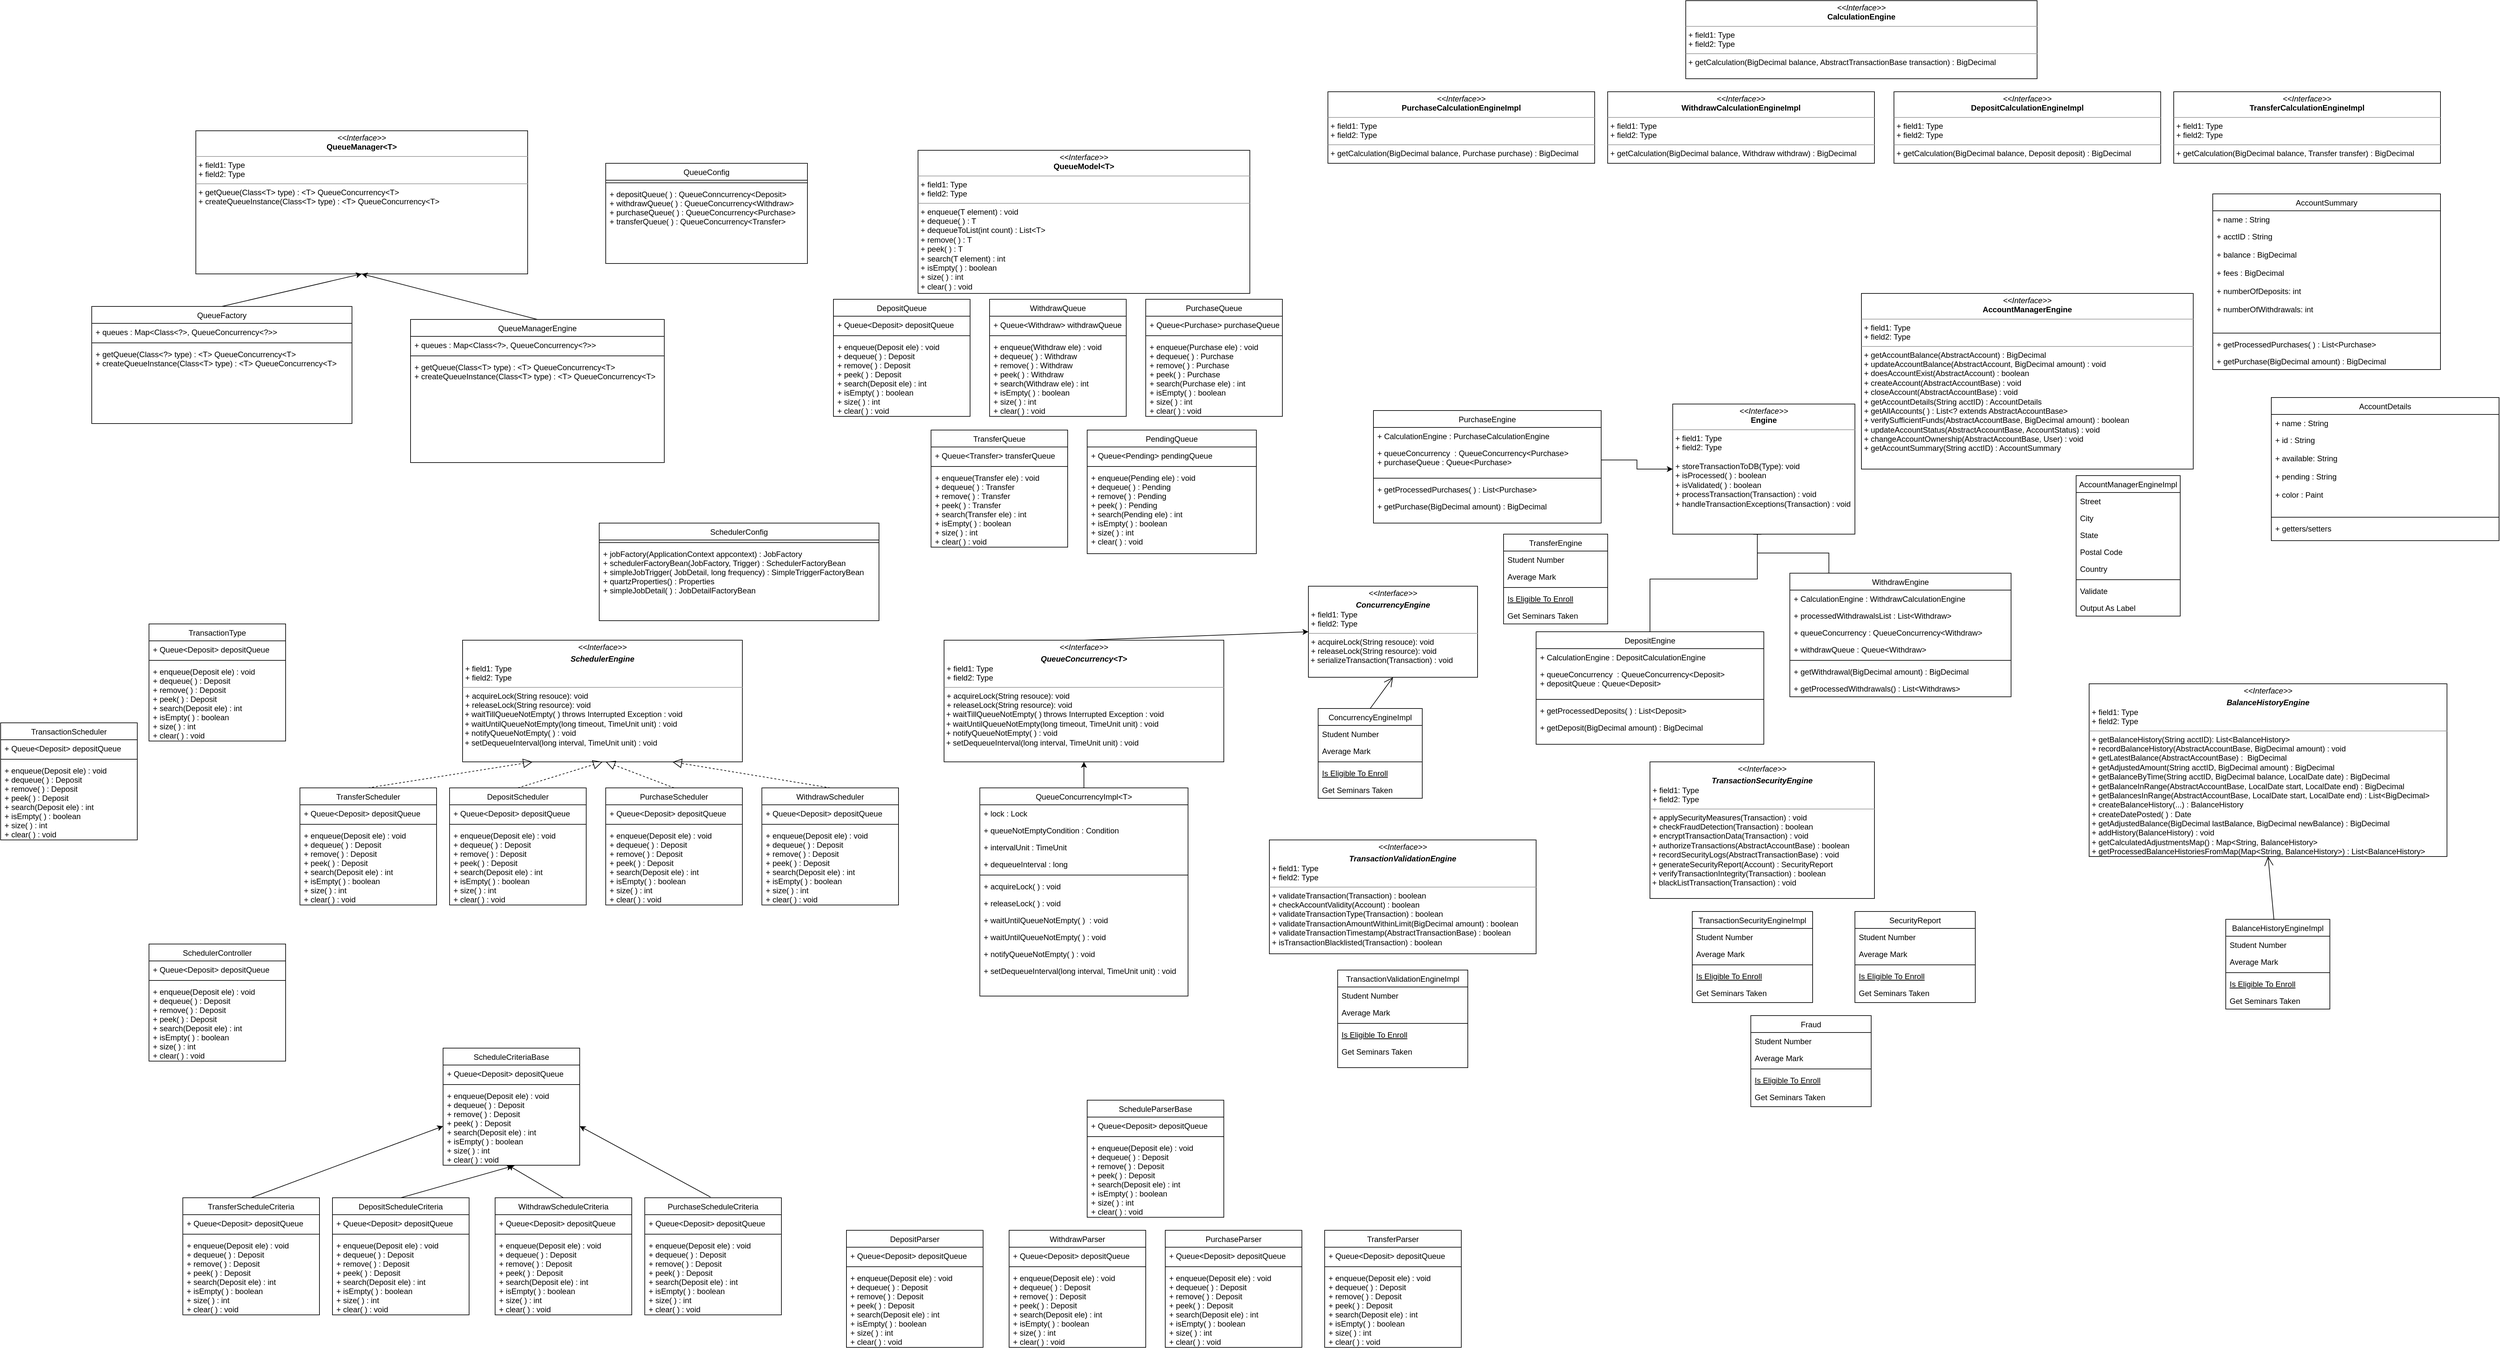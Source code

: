 <mxfile version="22.1.5" type="github">
  <diagram id="C5RBs43oDa-KdzZeNtuy" name="Page-1">
    <mxGraphModel dx="3665" dy="1935" grid="1" gridSize="10" guides="1" tooltips="1" connect="1" arrows="1" fold="1" page="1" pageScale="1" pageWidth="827" pageHeight="1169" math="0" shadow="0">
      <root>
        <mxCell id="WIyWlLk6GJQsqaUBKTNV-0" />
        <mxCell id="WIyWlLk6GJQsqaUBKTNV-1" parent="WIyWlLk6GJQsqaUBKTNV-0" />
        <mxCell id="zkfFHV4jXpPFQw0GAbJ--6" value="DepositEngine" style="swimlane;fontStyle=0;align=center;verticalAlign=top;childLayout=stackLayout;horizontal=1;startSize=26;horizontalStack=0;resizeParent=1;resizeLast=0;collapsible=1;marginBottom=0;rounded=0;shadow=0;strokeWidth=1;" parent="WIyWlLk6GJQsqaUBKTNV-1" vertex="1">
          <mxGeometry x="-40" y="420" width="350" height="173" as="geometry">
            <mxRectangle x="130" y="380" width="160" height="26" as="alternateBounds" />
          </mxGeometry>
        </mxCell>
        <mxCell id="zkfFHV4jXpPFQw0GAbJ--7" value="+ CalculationEngine : DepositCalculationEngine" style="text;align=left;verticalAlign=top;spacingLeft=4;spacingRight=4;overflow=hidden;rotatable=0;points=[[0,0.5],[1,0.5]];portConstraint=eastwest;" parent="zkfFHV4jXpPFQw0GAbJ--6" vertex="1">
          <mxGeometry y="26" width="350" height="26" as="geometry" />
        </mxCell>
        <mxCell id="zkfFHV4jXpPFQw0GAbJ--8" value="+ queueConcurrency  : QueueConcurrency&lt;Deposit&gt; &#xa;+ depositQueue : Queue&lt;Deposit&gt;" style="text;align=left;verticalAlign=top;spacingLeft=4;spacingRight=4;overflow=hidden;rotatable=0;points=[[0,0.5],[1,0.5]];portConstraint=eastwest;rounded=0;shadow=0;html=0;" parent="zkfFHV4jXpPFQw0GAbJ--6" vertex="1">
          <mxGeometry y="52" width="350" height="48" as="geometry" />
        </mxCell>
        <mxCell id="zkfFHV4jXpPFQw0GAbJ--9" value="" style="line;html=1;strokeWidth=1;align=left;verticalAlign=middle;spacingTop=-1;spacingLeft=3;spacingRight=3;rotatable=0;labelPosition=right;points=[];portConstraint=eastwest;" parent="zkfFHV4jXpPFQw0GAbJ--6" vertex="1">
          <mxGeometry y="100" width="350" height="8" as="geometry" />
        </mxCell>
        <mxCell id="zkfFHV4jXpPFQw0GAbJ--11" value="+ getProcessedDeposits( ) : List&lt;Deposit&gt;" style="text;align=left;verticalAlign=top;spacingLeft=4;spacingRight=4;overflow=hidden;rotatable=0;points=[[0,0.5],[1,0.5]];portConstraint=eastwest;" parent="zkfFHV4jXpPFQw0GAbJ--6" vertex="1">
          <mxGeometry y="108" width="350" height="26" as="geometry" />
        </mxCell>
        <mxCell id="VciaAS23OMHJIsgM-eST-53" value="+ getDeposit(BigDecimal amount) : BigDecimal" style="text;align=left;verticalAlign=top;spacingLeft=4;spacingRight=4;overflow=hidden;rotatable=0;points=[[0,0.5],[1,0.5]];portConstraint=eastwest;" parent="zkfFHV4jXpPFQw0GAbJ--6" vertex="1">
          <mxGeometry y="134" width="350" height="26" as="geometry" />
        </mxCell>
        <mxCell id="zkfFHV4jXpPFQw0GAbJ--12" value="" style="endArrow=block;endSize=10;endFill=0;shadow=0;strokeWidth=1;rounded=0;edgeStyle=elbowEdgeStyle;elbow=vertical;" parent="WIyWlLk6GJQsqaUBKTNV-1" source="zkfFHV4jXpPFQw0GAbJ--6" edge="1">
          <mxGeometry width="160" relative="1" as="geometry">
            <mxPoint x="200" y="203" as="sourcePoint" />
            <mxPoint x="300" y="258" as="targetPoint" />
          </mxGeometry>
        </mxCell>
        <mxCell id="zkfFHV4jXpPFQw0GAbJ--16" value="" style="endArrow=block;endSize=10;endFill=0;shadow=0;strokeWidth=1;rounded=0;edgeStyle=elbowEdgeStyle;elbow=vertical;" parent="WIyWlLk6GJQsqaUBKTNV-1" edge="1">
          <mxGeometry width="160" relative="1" as="geometry">
            <mxPoint x="410" y="340" as="sourcePoint" />
            <mxPoint x="300" y="258" as="targetPoint" />
          </mxGeometry>
        </mxCell>
        <mxCell id="zkfFHV4jXpPFQw0GAbJ--17" value="AccountManagerEngineImpl" style="swimlane;fontStyle=0;align=center;verticalAlign=top;childLayout=stackLayout;horizontal=1;startSize=26;horizontalStack=0;resizeParent=1;resizeLast=0;collapsible=1;marginBottom=0;rounded=0;shadow=0;strokeWidth=1;" parent="WIyWlLk6GJQsqaUBKTNV-1" vertex="1">
          <mxGeometry x="790" y="180" width="160" height="216" as="geometry">
            <mxRectangle x="550" y="140" width="160" height="26" as="alternateBounds" />
          </mxGeometry>
        </mxCell>
        <mxCell id="zkfFHV4jXpPFQw0GAbJ--18" value="Street" style="text;align=left;verticalAlign=top;spacingLeft=4;spacingRight=4;overflow=hidden;rotatable=0;points=[[0,0.5],[1,0.5]];portConstraint=eastwest;" parent="zkfFHV4jXpPFQw0GAbJ--17" vertex="1">
          <mxGeometry y="26" width="160" height="26" as="geometry" />
        </mxCell>
        <mxCell id="zkfFHV4jXpPFQw0GAbJ--19" value="City" style="text;align=left;verticalAlign=top;spacingLeft=4;spacingRight=4;overflow=hidden;rotatable=0;points=[[0,0.5],[1,0.5]];portConstraint=eastwest;rounded=0;shadow=0;html=0;" parent="zkfFHV4jXpPFQw0GAbJ--17" vertex="1">
          <mxGeometry y="52" width="160" height="26" as="geometry" />
        </mxCell>
        <mxCell id="zkfFHV4jXpPFQw0GAbJ--20" value="State" style="text;align=left;verticalAlign=top;spacingLeft=4;spacingRight=4;overflow=hidden;rotatable=0;points=[[0,0.5],[1,0.5]];portConstraint=eastwest;rounded=0;shadow=0;html=0;" parent="zkfFHV4jXpPFQw0GAbJ--17" vertex="1">
          <mxGeometry y="78" width="160" height="26" as="geometry" />
        </mxCell>
        <mxCell id="zkfFHV4jXpPFQw0GAbJ--21" value="Postal Code" style="text;align=left;verticalAlign=top;spacingLeft=4;spacingRight=4;overflow=hidden;rotatable=0;points=[[0,0.5],[1,0.5]];portConstraint=eastwest;rounded=0;shadow=0;html=0;" parent="zkfFHV4jXpPFQw0GAbJ--17" vertex="1">
          <mxGeometry y="104" width="160" height="26" as="geometry" />
        </mxCell>
        <mxCell id="zkfFHV4jXpPFQw0GAbJ--22" value="Country" style="text;align=left;verticalAlign=top;spacingLeft=4;spacingRight=4;overflow=hidden;rotatable=0;points=[[0,0.5],[1,0.5]];portConstraint=eastwest;rounded=0;shadow=0;html=0;" parent="zkfFHV4jXpPFQw0GAbJ--17" vertex="1">
          <mxGeometry y="130" width="160" height="26" as="geometry" />
        </mxCell>
        <mxCell id="zkfFHV4jXpPFQw0GAbJ--23" value="" style="line;html=1;strokeWidth=1;align=left;verticalAlign=middle;spacingTop=-1;spacingLeft=3;spacingRight=3;rotatable=0;labelPosition=right;points=[];portConstraint=eastwest;" parent="zkfFHV4jXpPFQw0GAbJ--17" vertex="1">
          <mxGeometry y="156" width="160" height="8" as="geometry" />
        </mxCell>
        <mxCell id="zkfFHV4jXpPFQw0GAbJ--24" value="Validate" style="text;align=left;verticalAlign=top;spacingLeft=4;spacingRight=4;overflow=hidden;rotatable=0;points=[[0,0.5],[1,0.5]];portConstraint=eastwest;" parent="zkfFHV4jXpPFQw0GAbJ--17" vertex="1">
          <mxGeometry y="164" width="160" height="26" as="geometry" />
        </mxCell>
        <mxCell id="zkfFHV4jXpPFQw0GAbJ--25" value="Output As Label" style="text;align=left;verticalAlign=top;spacingLeft=4;spacingRight=4;overflow=hidden;rotatable=0;points=[[0,0.5],[1,0.5]];portConstraint=eastwest;" parent="zkfFHV4jXpPFQw0GAbJ--17" vertex="1">
          <mxGeometry y="190" width="160" height="26" as="geometry" />
        </mxCell>
        <mxCell id="oyJZGiEkRgADrdonyUqu-0" value="TransferEngine" style="swimlane;fontStyle=0;align=center;verticalAlign=top;childLayout=stackLayout;horizontal=1;startSize=26;horizontalStack=0;resizeParent=1;resizeLast=0;collapsible=1;marginBottom=0;rounded=0;shadow=0;strokeWidth=1;" parent="WIyWlLk6GJQsqaUBKTNV-1" vertex="1">
          <mxGeometry x="-90" y="270" width="160" height="138" as="geometry">
            <mxRectangle x="130" y="380" width="160" height="26" as="alternateBounds" />
          </mxGeometry>
        </mxCell>
        <mxCell id="oyJZGiEkRgADrdonyUqu-1" value="Student Number" style="text;align=left;verticalAlign=top;spacingLeft=4;spacingRight=4;overflow=hidden;rotatable=0;points=[[0,0.5],[1,0.5]];portConstraint=eastwest;" parent="oyJZGiEkRgADrdonyUqu-0" vertex="1">
          <mxGeometry y="26" width="160" height="26" as="geometry" />
        </mxCell>
        <mxCell id="oyJZGiEkRgADrdonyUqu-2" value="Average Mark" style="text;align=left;verticalAlign=top;spacingLeft=4;spacingRight=4;overflow=hidden;rotatable=0;points=[[0,0.5],[1,0.5]];portConstraint=eastwest;rounded=0;shadow=0;html=0;" parent="oyJZGiEkRgADrdonyUqu-0" vertex="1">
          <mxGeometry y="52" width="160" height="26" as="geometry" />
        </mxCell>
        <mxCell id="oyJZGiEkRgADrdonyUqu-3" value="" style="line;html=1;strokeWidth=1;align=left;verticalAlign=middle;spacingTop=-1;spacingLeft=3;spacingRight=3;rotatable=0;labelPosition=right;points=[];portConstraint=eastwest;" parent="oyJZGiEkRgADrdonyUqu-0" vertex="1">
          <mxGeometry y="78" width="160" height="8" as="geometry" />
        </mxCell>
        <mxCell id="oyJZGiEkRgADrdonyUqu-4" value="Is Eligible To Enroll" style="text;align=left;verticalAlign=top;spacingLeft=4;spacingRight=4;overflow=hidden;rotatable=0;points=[[0,0.5],[1,0.5]];portConstraint=eastwest;fontStyle=4" parent="oyJZGiEkRgADrdonyUqu-0" vertex="1">
          <mxGeometry y="86" width="160" height="26" as="geometry" />
        </mxCell>
        <mxCell id="oyJZGiEkRgADrdonyUqu-5" value="Get Seminars Taken" style="text;align=left;verticalAlign=top;spacingLeft=4;spacingRight=4;overflow=hidden;rotatable=0;points=[[0,0.5],[1,0.5]];portConstraint=eastwest;" parent="oyJZGiEkRgADrdonyUqu-0" vertex="1">
          <mxGeometry y="112" width="160" height="26" as="geometry" />
        </mxCell>
        <mxCell id="oyJZGiEkRgADrdonyUqu-18" value="BalanceHistoryEngineImpl" style="swimlane;fontStyle=0;align=center;verticalAlign=top;childLayout=stackLayout;horizontal=1;startSize=26;horizontalStack=0;resizeParent=1;resizeLast=0;collapsible=1;marginBottom=0;rounded=0;shadow=0;strokeWidth=1;" parent="WIyWlLk6GJQsqaUBKTNV-1" vertex="1">
          <mxGeometry x="1020" y="862" width="160" height="138" as="geometry">
            <mxRectangle x="130" y="380" width="160" height="26" as="alternateBounds" />
          </mxGeometry>
        </mxCell>
        <mxCell id="oyJZGiEkRgADrdonyUqu-19" value="Student Number" style="text;align=left;verticalAlign=top;spacingLeft=4;spacingRight=4;overflow=hidden;rotatable=0;points=[[0,0.5],[1,0.5]];portConstraint=eastwest;" parent="oyJZGiEkRgADrdonyUqu-18" vertex="1">
          <mxGeometry y="26" width="160" height="26" as="geometry" />
        </mxCell>
        <mxCell id="oyJZGiEkRgADrdonyUqu-20" value="Average Mark" style="text;align=left;verticalAlign=top;spacingLeft=4;spacingRight=4;overflow=hidden;rotatable=0;points=[[0,0.5],[1,0.5]];portConstraint=eastwest;rounded=0;shadow=0;html=0;" parent="oyJZGiEkRgADrdonyUqu-18" vertex="1">
          <mxGeometry y="52" width="160" height="26" as="geometry" />
        </mxCell>
        <mxCell id="oyJZGiEkRgADrdonyUqu-21" value="" style="line;html=1;strokeWidth=1;align=left;verticalAlign=middle;spacingTop=-1;spacingLeft=3;spacingRight=3;rotatable=0;labelPosition=right;points=[];portConstraint=eastwest;" parent="oyJZGiEkRgADrdonyUqu-18" vertex="1">
          <mxGeometry y="78" width="160" height="8" as="geometry" />
        </mxCell>
        <mxCell id="oyJZGiEkRgADrdonyUqu-22" value="Is Eligible To Enroll" style="text;align=left;verticalAlign=top;spacingLeft=4;spacingRight=4;overflow=hidden;rotatable=0;points=[[0,0.5],[1,0.5]];portConstraint=eastwest;fontStyle=4" parent="oyJZGiEkRgADrdonyUqu-18" vertex="1">
          <mxGeometry y="86" width="160" height="26" as="geometry" />
        </mxCell>
        <mxCell id="oyJZGiEkRgADrdonyUqu-23" value="Get Seminars Taken" style="text;align=left;verticalAlign=top;spacingLeft=4;spacingRight=4;overflow=hidden;rotatable=0;points=[[0,0.5],[1,0.5]];portConstraint=eastwest;" parent="oyJZGiEkRgADrdonyUqu-18" vertex="1">
          <mxGeometry y="112" width="160" height="26" as="geometry" />
        </mxCell>
        <mxCell id="oyJZGiEkRgADrdonyUqu-24" value="ConcurrencyEngineImpl" style="swimlane;fontStyle=0;align=center;verticalAlign=top;childLayout=stackLayout;horizontal=1;startSize=26;horizontalStack=0;resizeParent=1;resizeLast=0;collapsible=1;marginBottom=0;rounded=0;shadow=0;strokeWidth=1;" parent="WIyWlLk6GJQsqaUBKTNV-1" vertex="1">
          <mxGeometry x="-375" y="538" width="160" height="138" as="geometry">
            <mxRectangle x="130" y="380" width="160" height="26" as="alternateBounds" />
          </mxGeometry>
        </mxCell>
        <mxCell id="oyJZGiEkRgADrdonyUqu-25" value="Student Number" style="text;align=left;verticalAlign=top;spacingLeft=4;spacingRight=4;overflow=hidden;rotatable=0;points=[[0,0.5],[1,0.5]];portConstraint=eastwest;" parent="oyJZGiEkRgADrdonyUqu-24" vertex="1">
          <mxGeometry y="26" width="160" height="26" as="geometry" />
        </mxCell>
        <mxCell id="oyJZGiEkRgADrdonyUqu-26" value="Average Mark" style="text;align=left;verticalAlign=top;spacingLeft=4;spacingRight=4;overflow=hidden;rotatable=0;points=[[0,0.5],[1,0.5]];portConstraint=eastwest;rounded=0;shadow=0;html=0;" parent="oyJZGiEkRgADrdonyUqu-24" vertex="1">
          <mxGeometry y="52" width="160" height="26" as="geometry" />
        </mxCell>
        <mxCell id="oyJZGiEkRgADrdonyUqu-27" value="" style="line;html=1;strokeWidth=1;align=left;verticalAlign=middle;spacingTop=-1;spacingLeft=3;spacingRight=3;rotatable=0;labelPosition=right;points=[];portConstraint=eastwest;" parent="oyJZGiEkRgADrdonyUqu-24" vertex="1">
          <mxGeometry y="78" width="160" height="8" as="geometry" />
        </mxCell>
        <mxCell id="oyJZGiEkRgADrdonyUqu-28" value="Is Eligible To Enroll" style="text;align=left;verticalAlign=top;spacingLeft=4;spacingRight=4;overflow=hidden;rotatable=0;points=[[0,0.5],[1,0.5]];portConstraint=eastwest;fontStyle=4" parent="oyJZGiEkRgADrdonyUqu-24" vertex="1">
          <mxGeometry y="86" width="160" height="26" as="geometry" />
        </mxCell>
        <mxCell id="oyJZGiEkRgADrdonyUqu-29" value="Get Seminars Taken" style="text;align=left;verticalAlign=top;spacingLeft=4;spacingRight=4;overflow=hidden;rotatable=0;points=[[0,0.5],[1,0.5]];portConstraint=eastwest;" parent="oyJZGiEkRgADrdonyUqu-24" vertex="1">
          <mxGeometry y="112" width="160" height="26" as="geometry" />
        </mxCell>
        <mxCell id="oyJZGiEkRgADrdonyUqu-30" value="&lt;p style=&quot;margin:0px;margin-top:4px;text-align:center;&quot;&gt;&lt;i&gt;&amp;lt;&amp;lt;Interface&amp;gt;&amp;gt;&lt;/i&gt;&lt;br&gt;&lt;b&gt;Engine&lt;/b&gt;&lt;/p&gt;&lt;hr size=&quot;1&quot;&gt;&lt;p style=&quot;margin:0px;margin-left:4px;&quot;&gt;+ field1: Type&lt;br&gt;+ field2: Type&lt;/p&gt;&lt;p style=&quot;margin:0px;margin-left:4px;&quot;&gt;&lt;br&gt;+ storeTransactionToDB(Type): void&lt;/p&gt;&lt;p style=&quot;margin:0px;margin-left:4px;&quot;&gt;+ isProcessed( ) : boolean&lt;/p&gt;&lt;p style=&quot;margin:0px;margin-left:4px;&quot;&gt;+ isValidated( ) : boolean&lt;/p&gt;&lt;p style=&quot;margin:0px;margin-left:4px;&quot;&gt;+ processTransaction(Transaction) : void&lt;/p&gt;&lt;p style=&quot;margin:0px;margin-left:4px;&quot;&gt;+ handleTransactionExceptions(Transaction) : void&lt;/p&gt;&lt;p style=&quot;margin:0px;margin-left:4px;&quot;&gt;&lt;br&gt;&lt;/p&gt;" style="verticalAlign=top;align=left;overflow=fill;fontSize=12;fontFamily=Helvetica;html=1;whiteSpace=wrap;" parent="WIyWlLk6GJQsqaUBKTNV-1" vertex="1">
          <mxGeometry x="170" y="70" width="280" height="200" as="geometry" />
        </mxCell>
        <mxCell id="oyJZGiEkRgADrdonyUqu-31" value="&lt;p style=&quot;margin:0px;margin-top:4px;text-align:center;&quot;&gt;&lt;i&gt;&amp;lt;&amp;lt;Interface&amp;gt;&amp;gt;&lt;/i&gt;&lt;br&gt;&lt;/p&gt;&lt;p style=&quot;margin:0px;margin-top:4px;text-align:center;&quot;&gt;&lt;i&gt;&lt;b&gt;ConcurrencyEngine&lt;/b&gt;&lt;/i&gt;&lt;/p&gt;&lt;p style=&quot;margin:0px;margin-left:4px;&quot;&gt;+ field1: Type&lt;br&gt;+ field2: Type&lt;/p&gt;&lt;hr size=&quot;1&quot;&gt;&lt;p style=&quot;margin:0px;margin-left:4px;&quot;&gt;+ acquireLock(String resouce): void&lt;br&gt;+ releaseLock(String resource): void&lt;/p&gt;&amp;nbsp;+ serializeTransaction(Transaction) : void" style="verticalAlign=top;align=left;overflow=fill;fontSize=12;fontFamily=Helvetica;html=1;whiteSpace=wrap;" parent="WIyWlLk6GJQsqaUBKTNV-1" vertex="1">
          <mxGeometry x="-390" y="350" width="260" height="140" as="geometry" />
        </mxCell>
        <mxCell id="oyJZGiEkRgADrdonyUqu-32" value="" style="endArrow=open;endFill=1;endSize=12;html=1;rounded=0;exitX=0.5;exitY=0;exitDx=0;exitDy=0;entryX=0.5;entryY=1;entryDx=0;entryDy=0;" parent="WIyWlLk6GJQsqaUBKTNV-1" source="oyJZGiEkRgADrdonyUqu-24" target="oyJZGiEkRgADrdonyUqu-31" edge="1">
          <mxGeometry width="160" relative="1" as="geometry">
            <mxPoint x="200" y="390" as="sourcePoint" />
            <mxPoint x="360" y="390" as="targetPoint" />
          </mxGeometry>
        </mxCell>
        <mxCell id="oyJZGiEkRgADrdonyUqu-33" value="&lt;p style=&quot;margin:0px;margin-top:4px;text-align:center;&quot;&gt;&lt;i&gt;&amp;lt;&amp;lt;Interface&amp;gt;&amp;gt;&lt;/i&gt;&lt;br&gt;&lt;/p&gt;&lt;p style=&quot;margin:0px;margin-top:4px;text-align:center;&quot;&gt;&lt;i&gt;&lt;b&gt;BalanceHistoryEngine&lt;/b&gt;&lt;/i&gt;&lt;/p&gt;&lt;p style=&quot;margin:0px;margin-left:4px;&quot;&gt;+ field1: Type&lt;br&gt;+ field2: Type&lt;/p&gt;&lt;hr size=&quot;1&quot;&gt;&lt;p style=&quot;margin:0px;margin-left:4px;&quot;&gt;+ getBalanceHistory(String acctID): List&amp;lt;BalanceHistory&amp;gt;&lt;br&gt;+ recordBalanceHistory(AbstractAccountBase, BigDecimal amount) : void&lt;/p&gt;&lt;p style=&quot;margin:0px;margin-left:4px;&quot;&gt;+ getLatestBalance(AbstractAccountBase) :&amp;nbsp; BigDecimal&lt;/p&gt;&lt;p style=&quot;margin:0px;margin-left:4px;&quot;&gt;+ getAdjustedAmount(String acctID, BigDecimal amount) : BigDecimal&lt;/p&gt;&lt;p style=&quot;margin:0px;margin-left:4px;&quot;&gt;+ getBalanceByTime(String acctID, BigDecimal balance, LocalDate date) : BigDecimal&lt;/p&gt;&lt;p style=&quot;margin:0px;margin-left:4px;&quot;&gt;+ getBalanceInRange(AbstractAccountBase, LocalDate start, LocalDate end) : BigDecimal&lt;/p&gt;&lt;p style=&quot;margin:0px;margin-left:4px;&quot;&gt;+ getBalancesInRange(AbstractAccountBase, LocalDate start, LocalDate end) : List&amp;lt;BigDecimal&amp;gt;&amp;nbsp;&lt;/p&gt;&lt;p style=&quot;margin:0px;margin-left:4px;&quot;&gt;+ createBalanceHistory(...) : BalanceHistory&lt;/p&gt;&lt;p style=&quot;margin:0px;margin-left:4px;&quot;&gt;+ createDatePosted( ) : Date&lt;/p&gt;&lt;p style=&quot;margin:0px;margin-left:4px;&quot;&gt;+ getAdjustedBalance(BigDecimal lastBalance, BigDecimal newBalance) : BigDecimal&lt;/p&gt;&lt;p style=&quot;margin:0px;margin-left:4px;&quot;&gt;+ addHistory(BalanceHistory) : void&lt;/p&gt;&lt;p style=&quot;margin:0px;margin-left:4px;&quot;&gt;+ getCalculatedAdjustmentsMap() : Map&amp;lt;String, BalanceHistory&amp;gt;&amp;nbsp;&lt;/p&gt;&lt;p style=&quot;margin:0px;margin-left:4px;&quot;&gt;+ getProcessedBalanceHistoriesFromMap(Map&amp;lt;String, BalanceHistory&amp;gt;) : List&amp;lt;BalanceHistory&amp;gt;&lt;/p&gt;" style="verticalAlign=top;align=left;overflow=fill;fontSize=12;fontFamily=Helvetica;html=1;whiteSpace=wrap;" parent="WIyWlLk6GJQsqaUBKTNV-1" vertex="1">
          <mxGeometry x="810" y="500" width="550" height="265.5" as="geometry" />
        </mxCell>
        <mxCell id="oyJZGiEkRgADrdonyUqu-34" value="" style="endArrow=open;endFill=1;endSize=12;html=1;rounded=0;entryX=0.5;entryY=1;entryDx=0;entryDy=0;exitX=0.463;exitY=0.007;exitDx=0;exitDy=0;exitPerimeter=0;" parent="WIyWlLk6GJQsqaUBKTNV-1" source="oyJZGiEkRgADrdonyUqu-18" target="oyJZGiEkRgADrdonyUqu-33" edge="1">
          <mxGeometry width="160" relative="1" as="geometry">
            <mxPoint x="200" y="390" as="sourcePoint" />
            <mxPoint x="360" y="390" as="targetPoint" />
          </mxGeometry>
        </mxCell>
        <mxCell id="oyJZGiEkRgADrdonyUqu-35" value="&lt;p style=&quot;margin:0px;margin-top:4px;text-align:center;&quot;&gt;&lt;i&gt;&amp;lt;&amp;lt;Interface&amp;gt;&amp;gt;&lt;/i&gt;&lt;br&gt;&lt;/p&gt;&lt;p style=&quot;margin:0px;margin-top:4px;text-align:center;&quot;&gt;&lt;i&gt;&lt;b&gt;TransactionValidationEngine&lt;/b&gt;&lt;/i&gt;&lt;/p&gt;&lt;p style=&quot;margin:0px;margin-left:4px;&quot;&gt;+ field1: Type&lt;br&gt;+ field2: Type&lt;/p&gt;&lt;hr size=&quot;1&quot;&gt;&lt;p style=&quot;margin:0px;margin-left:4px;&quot;&gt;+ validateTransaction(Transaction) : boolean&lt;br&gt;&lt;/p&gt;&lt;p style=&quot;margin:0px;margin-left:4px;&quot;&gt;+ checkAccountValidity(Account) : boolean&lt;/p&gt;&lt;p style=&quot;margin:0px;margin-left:4px;&quot;&gt;+ validateTransactionType(Transaction) : boolean&lt;/p&gt;&lt;p style=&quot;margin:0px;margin-left:4px;&quot;&gt;+ validateTransactionAmountWithinLimit(BigDecimal amount) : boolean&lt;/p&gt;&lt;p style=&quot;margin:0px;margin-left:4px;&quot;&gt;+ validateTransactionTimestamp(AbstractTransactionBase) : boolean&lt;/p&gt;&lt;p style=&quot;margin:0px;margin-left:4px;&quot;&gt;+ isTransactionBlacklisted(Transaction) : boolean&lt;/p&gt;" style="verticalAlign=top;align=left;overflow=fill;fontSize=12;fontFamily=Helvetica;html=1;whiteSpace=wrap;" parent="WIyWlLk6GJQsqaUBKTNV-1" vertex="1">
          <mxGeometry x="-450" y="740" width="410" height="175" as="geometry" />
        </mxCell>
        <mxCell id="oyJZGiEkRgADrdonyUqu-36" value="TransactionValidationEngineImpl" style="swimlane;fontStyle=0;align=center;verticalAlign=top;childLayout=stackLayout;horizontal=1;startSize=26;horizontalStack=0;resizeParent=1;resizeLast=0;collapsible=1;marginBottom=0;rounded=0;shadow=0;strokeWidth=1;" parent="WIyWlLk6GJQsqaUBKTNV-1" vertex="1">
          <mxGeometry x="-345" y="940" width="200" height="150" as="geometry">
            <mxRectangle x="130" y="380" width="160" height="26" as="alternateBounds" />
          </mxGeometry>
        </mxCell>
        <mxCell id="oyJZGiEkRgADrdonyUqu-37" value="Student Number" style="text;align=left;verticalAlign=top;spacingLeft=4;spacingRight=4;overflow=hidden;rotatable=0;points=[[0,0.5],[1,0.5]];portConstraint=eastwest;" parent="oyJZGiEkRgADrdonyUqu-36" vertex="1">
          <mxGeometry y="26" width="200" height="26" as="geometry" />
        </mxCell>
        <mxCell id="oyJZGiEkRgADrdonyUqu-38" value="Average Mark" style="text;align=left;verticalAlign=top;spacingLeft=4;spacingRight=4;overflow=hidden;rotatable=0;points=[[0,0.5],[1,0.5]];portConstraint=eastwest;rounded=0;shadow=0;html=0;" parent="oyJZGiEkRgADrdonyUqu-36" vertex="1">
          <mxGeometry y="52" width="200" height="26" as="geometry" />
        </mxCell>
        <mxCell id="oyJZGiEkRgADrdonyUqu-39" value="" style="line;html=1;strokeWidth=1;align=left;verticalAlign=middle;spacingTop=-1;spacingLeft=3;spacingRight=3;rotatable=0;labelPosition=right;points=[];portConstraint=eastwest;" parent="oyJZGiEkRgADrdonyUqu-36" vertex="1">
          <mxGeometry y="78" width="200" height="8" as="geometry" />
        </mxCell>
        <mxCell id="oyJZGiEkRgADrdonyUqu-40" value="Is Eligible To Enroll" style="text;align=left;verticalAlign=top;spacingLeft=4;spacingRight=4;overflow=hidden;rotatable=0;points=[[0,0.5],[1,0.5]];portConstraint=eastwest;fontStyle=4" parent="oyJZGiEkRgADrdonyUqu-36" vertex="1">
          <mxGeometry y="86" width="200" height="26" as="geometry" />
        </mxCell>
        <mxCell id="oyJZGiEkRgADrdonyUqu-41" value="Get Seminars Taken" style="text;align=left;verticalAlign=top;spacingLeft=4;spacingRight=4;overflow=hidden;rotatable=0;points=[[0,0.5],[1,0.5]];portConstraint=eastwest;" parent="oyJZGiEkRgADrdonyUqu-36" vertex="1">
          <mxGeometry y="112" width="200" height="26" as="geometry" />
        </mxCell>
        <mxCell id="oyJZGiEkRgADrdonyUqu-42" value="&lt;p style=&quot;margin:0px;margin-top:4px;text-align:center;&quot;&gt;&lt;i&gt;&amp;lt;&amp;lt;Interface&amp;gt;&amp;gt;&lt;/i&gt;&lt;br&gt;&lt;/p&gt;&lt;p style=&quot;margin:0px;margin-top:4px;text-align:center;&quot;&gt;&lt;i&gt;&lt;b&gt;TransactionSecurityEngine&lt;/b&gt;&lt;/i&gt;&lt;/p&gt;&lt;p style=&quot;margin:0px;margin-left:4px;&quot;&gt;+ field1: Type&lt;br&gt;+ field2: Type&lt;/p&gt;&lt;hr size=&quot;1&quot;&gt;&lt;p style=&quot;margin:0px;margin-left:4px;&quot;&gt;+ applySecurityMeasures(Transaction) : void&lt;br&gt;&lt;/p&gt;&lt;p style=&quot;margin:0px;margin-left:4px;&quot;&gt;+ checkFraudDetection(Transaction) : boolean&lt;/p&gt;&lt;p style=&quot;margin:0px;margin-left:4px;&quot;&gt;+ encryptTransactionData(Transaction) : void&lt;/p&gt;&amp;nbsp;+ authorizeTransactions(AbstractAccountBase) : boolean&lt;br&gt;&amp;nbsp;+ recordSecurityLogs(AbstractTransactionBase) : void&lt;br&gt;&amp;nbsp;+ generateSecurityReport(Account) : SecurityReport&lt;br&gt;&amp;nbsp;+ verifyTransactionIntegrity(Transaction) : boolean&lt;br&gt;&amp;nbsp;+ blackListTransaction(Transaction) : void" style="verticalAlign=top;align=left;overflow=fill;fontSize=12;fontFamily=Helvetica;html=1;whiteSpace=wrap;" parent="WIyWlLk6GJQsqaUBKTNV-1" vertex="1">
          <mxGeometry x="135" y="620" width="345" height="210" as="geometry" />
        </mxCell>
        <mxCell id="oyJZGiEkRgADrdonyUqu-43" value="TransactionSecurityEngineImpl" style="swimlane;fontStyle=0;align=center;verticalAlign=top;childLayout=stackLayout;horizontal=1;startSize=26;horizontalStack=0;resizeParent=1;resizeLast=0;collapsible=1;marginBottom=0;rounded=0;shadow=0;strokeWidth=1;" parent="WIyWlLk6GJQsqaUBKTNV-1" vertex="1">
          <mxGeometry x="200" y="850" width="185" height="140" as="geometry">
            <mxRectangle x="130" y="380" width="160" height="26" as="alternateBounds" />
          </mxGeometry>
        </mxCell>
        <mxCell id="oyJZGiEkRgADrdonyUqu-44" value="Student Number" style="text;align=left;verticalAlign=top;spacingLeft=4;spacingRight=4;overflow=hidden;rotatable=0;points=[[0,0.5],[1,0.5]];portConstraint=eastwest;" parent="oyJZGiEkRgADrdonyUqu-43" vertex="1">
          <mxGeometry y="26" width="185" height="26" as="geometry" />
        </mxCell>
        <mxCell id="oyJZGiEkRgADrdonyUqu-45" value="Average Mark" style="text;align=left;verticalAlign=top;spacingLeft=4;spacingRight=4;overflow=hidden;rotatable=0;points=[[0,0.5],[1,0.5]];portConstraint=eastwest;rounded=0;shadow=0;html=0;" parent="oyJZGiEkRgADrdonyUqu-43" vertex="1">
          <mxGeometry y="52" width="185" height="26" as="geometry" />
        </mxCell>
        <mxCell id="oyJZGiEkRgADrdonyUqu-46" value="" style="line;html=1;strokeWidth=1;align=left;verticalAlign=middle;spacingTop=-1;spacingLeft=3;spacingRight=3;rotatable=0;labelPosition=right;points=[];portConstraint=eastwest;" parent="oyJZGiEkRgADrdonyUqu-43" vertex="1">
          <mxGeometry y="78" width="185" height="8" as="geometry" />
        </mxCell>
        <mxCell id="oyJZGiEkRgADrdonyUqu-47" value="Is Eligible To Enroll" style="text;align=left;verticalAlign=top;spacingLeft=4;spacingRight=4;overflow=hidden;rotatable=0;points=[[0,0.5],[1,0.5]];portConstraint=eastwest;fontStyle=4" parent="oyJZGiEkRgADrdonyUqu-43" vertex="1">
          <mxGeometry y="86" width="185" height="26" as="geometry" />
        </mxCell>
        <mxCell id="oyJZGiEkRgADrdonyUqu-48" value="Get Seminars Taken" style="text;align=left;verticalAlign=top;spacingLeft=4;spacingRight=4;overflow=hidden;rotatable=0;points=[[0,0.5],[1,0.5]];portConstraint=eastwest;" parent="oyJZGiEkRgADrdonyUqu-43" vertex="1">
          <mxGeometry y="112" width="185" height="26" as="geometry" />
        </mxCell>
        <mxCell id="oyJZGiEkRgADrdonyUqu-49" value="&lt;p style=&quot;margin:0px;margin-top:4px;text-align:center;&quot;&gt;&lt;i&gt;&amp;lt;&amp;lt;Interface&amp;gt;&amp;gt;&lt;/i&gt;&lt;br&gt;&lt;b&gt;AccountManagerEngine&lt;/b&gt;&lt;/p&gt;&lt;hr size=&quot;1&quot;&gt;&lt;p style=&quot;margin:0px;margin-left:4px;&quot;&gt;+ field1: Type&lt;br&gt;+ field2: Type&lt;/p&gt;&lt;hr size=&quot;1&quot;&gt;&lt;p style=&quot;margin:0px;margin-left:4px;&quot;&gt;+ getAccountBalance(AbstractAccount) : BigDecimal&lt;/p&gt;&lt;p style=&quot;margin:0px;margin-left:4px;&quot;&gt;+ updateAccountBalance(AbstractAccount, BigDecimal amount) : void&lt;/p&gt;&lt;p style=&quot;margin:0px;margin-left:4px;&quot;&gt;+ doesAccountExist(AbstractAccount) : boolean&lt;/p&gt;&lt;p style=&quot;margin:0px;margin-left:4px;&quot;&gt;+ createAccount(AbstractAccountBase) : void&lt;/p&gt;&lt;p style=&quot;margin:0px;margin-left:4px;&quot;&gt;+ closeAccount(AbstractAccountBase) : void&lt;/p&gt;&lt;p style=&quot;margin:0px;margin-left:4px;&quot;&gt;+ getAccountDetails(String acctID) : AccountDetails&lt;/p&gt;&lt;p style=&quot;margin:0px;margin-left:4px;&quot;&gt;+ getAllAccounts( ) : List&amp;lt;? extends AbstractAccountBase&amp;gt;&amp;nbsp;&lt;/p&gt;&lt;p style=&quot;margin:0px;margin-left:4px;&quot;&gt;+ verifySufficientFunds(AbstractAccountBase, BigDecimal amount) : boolean&lt;/p&gt;&lt;p style=&quot;margin:0px;margin-left:4px;&quot;&gt;+ updateAccountStatus(AbstractAccountBase, AccountStatus) : void&lt;/p&gt;&lt;p style=&quot;margin:0px;margin-left:4px;&quot;&gt;+ changeAccountOwnership(AbstractAccountBase, User) : void&lt;/p&gt;&lt;p style=&quot;margin:0px;margin-left:4px;&quot;&gt;+ getAccountSummary(String acctID) : AccountSummary&lt;/p&gt;&lt;p style=&quot;margin:0px;margin-left:4px;&quot;&gt;&lt;br&gt;&lt;/p&gt;&lt;p style=&quot;margin:0px;margin-left:4px;&quot;&gt;&lt;br&gt;&lt;/p&gt;&lt;p style=&quot;margin:0px;margin-left:4px;&quot;&gt;&lt;br&gt;&lt;/p&gt;&lt;p style=&quot;margin:0px;margin-left:4px;&quot;&gt;&lt;br&gt;&lt;br&gt;&lt;/p&gt;" style="verticalAlign=top;align=left;overflow=fill;fontSize=12;fontFamily=Helvetica;html=1;whiteSpace=wrap;" parent="WIyWlLk6GJQsqaUBKTNV-1" vertex="1">
          <mxGeometry x="460" y="-100" width="510" height="270" as="geometry" />
        </mxCell>
        <mxCell id="oyJZGiEkRgADrdonyUqu-51" style="edgeStyle=orthogonalEdgeStyle;rounded=0;orthogonalLoop=1;jettySize=auto;html=1;entryX=0;entryY=0.5;entryDx=0;entryDy=0;exitX=1;exitY=0.5;exitDx=0;exitDy=0;" parent="WIyWlLk6GJQsqaUBKTNV-1" source="VciaAS23OMHJIsgM-eST-56" target="oyJZGiEkRgADrdonyUqu-30" edge="1">
          <mxGeometry relative="1" as="geometry">
            <mxPoint x="70" y="165.957" as="sourcePoint" />
          </mxGeometry>
        </mxCell>
        <mxCell id="oyJZGiEkRgADrdonyUqu-53" value="WithdrawEngine" style="swimlane;fontStyle=0;align=center;verticalAlign=top;childLayout=stackLayout;horizontal=1;startSize=26;horizontalStack=0;resizeParent=1;resizeLast=0;collapsible=1;marginBottom=0;rounded=0;shadow=0;strokeWidth=1;" parent="WIyWlLk6GJQsqaUBKTNV-1" vertex="1">
          <mxGeometry x="350" y="330" width="340" height="190" as="geometry">
            <mxRectangle x="130" y="380" width="160" height="26" as="alternateBounds" />
          </mxGeometry>
        </mxCell>
        <mxCell id="oyJZGiEkRgADrdonyUqu-54" value="+ CalculationEngine : WithdrawCalculationEngine" style="text;align=left;verticalAlign=top;spacingLeft=4;spacingRight=4;overflow=hidden;rotatable=0;points=[[0,0.5],[1,0.5]];portConstraint=eastwest;" parent="oyJZGiEkRgADrdonyUqu-53" vertex="1">
          <mxGeometry y="26" width="340" height="26" as="geometry" />
        </mxCell>
        <mxCell id="VciaAS23OMHJIsgM-eST-0" value="+ processedWithdrawalsList : List&lt;Withdraw&gt;" style="text;align=left;verticalAlign=top;spacingLeft=4;spacingRight=4;overflow=hidden;rotatable=0;points=[[0,0.5],[1,0.5]];portConstraint=eastwest;" parent="oyJZGiEkRgADrdonyUqu-53" vertex="1">
          <mxGeometry y="52" width="340" height="26" as="geometry" />
        </mxCell>
        <mxCell id="VciaAS23OMHJIsgM-eST-51" value="+ queueConcurrency : QueueConcurrency&lt;Withdraw&gt;" style="text;align=left;verticalAlign=top;spacingLeft=4;spacingRight=4;overflow=hidden;rotatable=0;points=[[0,0.5],[1,0.5]];portConstraint=eastwest;" parent="oyJZGiEkRgADrdonyUqu-53" vertex="1">
          <mxGeometry y="78" width="340" height="26" as="geometry" />
        </mxCell>
        <mxCell id="VciaAS23OMHJIsgM-eST-52" value="+ withdrawQueue : Queue&lt;Withdraw&gt;" style="text;align=left;verticalAlign=top;spacingLeft=4;spacingRight=4;overflow=hidden;rotatable=0;points=[[0,0.5],[1,0.5]];portConstraint=eastwest;" parent="oyJZGiEkRgADrdonyUqu-53" vertex="1">
          <mxGeometry y="104" width="340" height="26" as="geometry" />
        </mxCell>
        <mxCell id="oyJZGiEkRgADrdonyUqu-56" value="" style="line;html=1;strokeWidth=1;align=left;verticalAlign=middle;spacingTop=-1;spacingLeft=3;spacingRight=3;rotatable=0;labelPosition=right;points=[];portConstraint=eastwest;" parent="oyJZGiEkRgADrdonyUqu-53" vertex="1">
          <mxGeometry y="130" width="340" height="8" as="geometry" />
        </mxCell>
        <mxCell id="oyJZGiEkRgADrdonyUqu-58" value="+ getWithdrawal(BigDecimal amount) : BigDecimal" style="text;align=left;verticalAlign=top;spacingLeft=4;spacingRight=4;overflow=hidden;rotatable=0;points=[[0,0.5],[1,0.5]];portConstraint=eastwest;" parent="oyJZGiEkRgADrdonyUqu-53" vertex="1">
          <mxGeometry y="138" width="340" height="26" as="geometry" />
        </mxCell>
        <mxCell id="oyJZGiEkRgADrdonyUqu-60" value="+ getProcessedWithdrawals() : List&lt;Withdraws&gt;" style="text;align=left;verticalAlign=top;spacingLeft=4;spacingRight=4;overflow=hidden;rotatable=0;points=[[0,0.5],[1,0.5]];portConstraint=eastwest;" parent="oyJZGiEkRgADrdonyUqu-53" vertex="1">
          <mxGeometry y="164" width="340" height="26" as="geometry" />
        </mxCell>
        <mxCell id="oyJZGiEkRgADrdonyUqu-63" value="&lt;p style=&quot;margin:0px;margin-top:4px;text-align:center;&quot;&gt;&lt;i&gt;&amp;lt;&amp;lt;Interface&amp;gt;&amp;gt;&lt;/i&gt;&lt;br&gt;&lt;b&gt;CalculationEngine&lt;/b&gt;&lt;/p&gt;&lt;hr size=&quot;1&quot;&gt;&lt;p style=&quot;margin:0px;margin-left:4px;&quot;&gt;+ field1: Type&lt;br&gt;+ field2: Type&lt;/p&gt;&lt;hr size=&quot;1&quot;&gt;&lt;p style=&quot;margin:0px;margin-left:4px;&quot;&gt;+ getCalculation(BigDecimal balance, AbstractTransactionBase transaction) : BigDecimal&lt;/p&gt;&lt;p style=&quot;margin:0px;margin-left:4px;&quot;&gt;&lt;br&gt;&lt;/p&gt;" style="verticalAlign=top;align=left;overflow=fill;fontSize=12;fontFamily=Helvetica;html=1;whiteSpace=wrap;" parent="WIyWlLk6GJQsqaUBKTNV-1" vertex="1">
          <mxGeometry x="190" y="-550" width="540" height="120" as="geometry" />
        </mxCell>
        <mxCell id="oyJZGiEkRgADrdonyUqu-66" value="&lt;p style=&quot;margin:0px;margin-top:4px;text-align:center;&quot;&gt;&lt;i&gt;&amp;lt;&amp;lt;Interface&amp;gt;&amp;gt;&lt;/i&gt;&lt;br&gt;&lt;b&gt;WithdrawCalculationEngineImpl&lt;/b&gt;&lt;/p&gt;&lt;hr size=&quot;1&quot;&gt;&lt;p style=&quot;margin:0px;margin-left:4px;&quot;&gt;+ field1: Type&lt;br&gt;+ field2: Type&lt;/p&gt;&lt;hr size=&quot;1&quot;&gt;&lt;p style=&quot;margin:0px;margin-left:4px;&quot;&gt;+ getCalculation(BigDecimal balance, Withdraw withdraw) : BigDecimal&lt;/p&gt;" style="verticalAlign=top;align=left;overflow=fill;fontSize=12;fontFamily=Helvetica;html=1;whiteSpace=wrap;" parent="WIyWlLk6GJQsqaUBKTNV-1" vertex="1">
          <mxGeometry x="70" y="-410" width="410" height="110" as="geometry" />
        </mxCell>
        <mxCell id="oyJZGiEkRgADrdonyUqu-67" value="&lt;p style=&quot;margin:0px;margin-top:4px;text-align:center;&quot;&gt;&lt;i&gt;&amp;lt;&amp;lt;Interface&amp;gt;&amp;gt;&lt;/i&gt;&lt;br&gt;&lt;b&gt;DepositCalculationEngineImpl&lt;/b&gt;&lt;/p&gt;&lt;hr size=&quot;1&quot;&gt;&lt;p style=&quot;margin:0px;margin-left:4px;&quot;&gt;+ field1: Type&lt;br&gt;+ field2: Type&lt;/p&gt;&lt;hr size=&quot;1&quot;&gt;&lt;p style=&quot;margin:0px;margin-left:4px;&quot;&gt;+ getCalculation(BigDecimal balance, Deposit deposit) : BigDecimal&lt;/p&gt;" style="verticalAlign=top;align=left;overflow=fill;fontSize=12;fontFamily=Helvetica;html=1;whiteSpace=wrap;" parent="WIyWlLk6GJQsqaUBKTNV-1" vertex="1">
          <mxGeometry x="510" y="-410" width="410" height="110" as="geometry" />
        </mxCell>
        <mxCell id="oyJZGiEkRgADrdonyUqu-68" value="&lt;p style=&quot;margin:0px;margin-top:4px;text-align:center;&quot;&gt;&lt;i&gt;&amp;lt;&amp;lt;Interface&amp;gt;&amp;gt;&lt;/i&gt;&lt;br&gt;&lt;b&gt;TransferCalculationEngineImpl&lt;/b&gt;&lt;/p&gt;&lt;hr size=&quot;1&quot;&gt;&lt;p style=&quot;margin:0px;margin-left:4px;&quot;&gt;+ field1: Type&lt;br&gt;+ field2: Type&lt;/p&gt;&lt;hr size=&quot;1&quot;&gt;&lt;p style=&quot;margin:0px;margin-left:4px;&quot;&gt;+ getCalculation(BigDecimal balance, Transfer transfer) : BigDecimal&lt;/p&gt;" style="verticalAlign=top;align=left;overflow=fill;fontSize=12;fontFamily=Helvetica;html=1;whiteSpace=wrap;" parent="WIyWlLk6GJQsqaUBKTNV-1" vertex="1">
          <mxGeometry x="940" y="-410" width="410" height="110" as="geometry" />
        </mxCell>
        <mxCell id="oyJZGiEkRgADrdonyUqu-69" value="&lt;p style=&quot;margin:0px;margin-top:4px;text-align:center;&quot;&gt;&lt;i&gt;&amp;lt;&amp;lt;Interface&amp;gt;&amp;gt;&lt;/i&gt;&lt;br&gt;&lt;b&gt;PurchaseCalculationEngineImpl&lt;/b&gt;&lt;/p&gt;&lt;hr size=&quot;1&quot;&gt;&lt;p style=&quot;margin:0px;margin-left:4px;&quot;&gt;+ field1: Type&lt;br&gt;+ field2: Type&lt;/p&gt;&lt;hr size=&quot;1&quot;&gt;&lt;p style=&quot;margin:0px;margin-left:4px;&quot;&gt;+ getCalculation(BigDecimal balance, Purchase purchase) : BigDecimal&lt;/p&gt;" style="verticalAlign=top;align=left;overflow=fill;fontSize=12;fontFamily=Helvetica;html=1;whiteSpace=wrap;" parent="WIyWlLk6GJQsqaUBKTNV-1" vertex="1">
          <mxGeometry x="-360" y="-410" width="410" height="110" as="geometry" />
        </mxCell>
        <mxCell id="oyJZGiEkRgADrdonyUqu-70" style="edgeStyle=orthogonalEdgeStyle;rounded=0;orthogonalLoop=1;jettySize=auto;html=1;exitX=0.5;exitY=1;exitDx=0;exitDy=0;" parent="WIyWlLk6GJQsqaUBKTNV-1" source="oyJZGiEkRgADrdonyUqu-67" target="oyJZGiEkRgADrdonyUqu-67" edge="1">
          <mxGeometry relative="1" as="geometry" />
        </mxCell>
        <mxCell id="VciaAS23OMHJIsgM-eST-2" value="&lt;p style=&quot;margin:0px;margin-top:4px;text-align:center;&quot;&gt;&lt;i&gt;&amp;lt;&amp;lt;Interface&amp;gt;&amp;gt;&lt;/i&gt;&lt;br&gt;&lt;b&gt;QueueModel&amp;lt;T&amp;gt;&lt;/b&gt;&lt;/p&gt;&lt;hr size=&quot;1&quot;&gt;&lt;p style=&quot;margin:0px;margin-left:4px;&quot;&gt;+ field1: Type&lt;br&gt;+ field2: Type&lt;/p&gt;&lt;hr size=&quot;1&quot;&gt;&lt;p style=&quot;margin:0px;margin-left:4px;&quot;&gt;+ enqueue(T element) : void&lt;/p&gt;&lt;p style=&quot;margin:0px;margin-left:4px;&quot;&gt;+ dequeue( ) : T&lt;/p&gt;&lt;p style=&quot;margin:0px;margin-left:4px;&quot;&gt;+ dequeueToList(int count) : List&amp;lt;T&amp;gt;&lt;/p&gt;&lt;p style=&quot;margin:0px;margin-left:4px;&quot;&gt;+ remove( ) : T&lt;/p&gt;&lt;p style=&quot;margin:0px;margin-left:4px;&quot;&gt;+ peek( ) : T&lt;/p&gt;&lt;p style=&quot;margin:0px;margin-left:4px;&quot;&gt;+ search(T element) : int&lt;/p&gt;&lt;p style=&quot;margin:0px;margin-left:4px;&quot;&gt;+ isEmpty( ) : boolean&lt;/p&gt;&lt;p style=&quot;margin:0px;margin-left:4px;&quot;&gt;+ size( ) : int&lt;/p&gt;&lt;p style=&quot;margin:0px;margin-left:4px;&quot;&gt;+ clear( ) : void&lt;/p&gt;&lt;p style=&quot;margin:0px;margin-left:4px;&quot;&gt;&lt;br&gt;&lt;/p&gt;&lt;p style=&quot;margin:0px;margin-left:4px;&quot;&gt;&lt;br&gt;&lt;/p&gt;&lt;p style=&quot;margin:0px;margin-left:4px;&quot;&gt;&lt;br&gt;&lt;/p&gt;&lt;p style=&quot;margin:0px;margin-left:4px;&quot;&gt;&lt;br&gt;&lt;br&gt;&lt;/p&gt;" style="verticalAlign=top;align=left;overflow=fill;fontSize=12;fontFamily=Helvetica;html=1;whiteSpace=wrap;" parent="WIyWlLk6GJQsqaUBKTNV-1" vertex="1">
          <mxGeometry x="-990" y="-320" width="510" height="220" as="geometry" />
        </mxCell>
        <mxCell id="VciaAS23OMHJIsgM-eST-3" value="DepositQueue" style="swimlane;fontStyle=0;align=center;verticalAlign=top;childLayout=stackLayout;horizontal=1;startSize=26;horizontalStack=0;resizeParent=1;resizeLast=0;collapsible=1;marginBottom=0;rounded=0;shadow=0;strokeWidth=1;" parent="WIyWlLk6GJQsqaUBKTNV-1" vertex="1">
          <mxGeometry x="-1120" y="-91" width="210" height="180" as="geometry">
            <mxRectangle x="130" y="380" width="160" height="26" as="alternateBounds" />
          </mxGeometry>
        </mxCell>
        <mxCell id="VciaAS23OMHJIsgM-eST-4" value="+ Queue&lt;Deposit&gt; depositQueue" style="text;align=left;verticalAlign=top;spacingLeft=4;spacingRight=4;overflow=hidden;rotatable=0;points=[[0,0.5],[1,0.5]];portConstraint=eastwest;" parent="VciaAS23OMHJIsgM-eST-3" vertex="1">
          <mxGeometry y="26" width="210" height="26" as="geometry" />
        </mxCell>
        <mxCell id="VciaAS23OMHJIsgM-eST-6" value="" style="line;html=1;strokeWidth=1;align=left;verticalAlign=middle;spacingTop=-1;spacingLeft=3;spacingRight=3;rotatable=0;labelPosition=right;points=[];portConstraint=eastwest;" parent="VciaAS23OMHJIsgM-eST-3" vertex="1">
          <mxGeometry y="52" width="210" height="8" as="geometry" />
        </mxCell>
        <mxCell id="VciaAS23OMHJIsgM-eST-8" value="+ enqueue(Deposit ele) : void&#xa;+ dequeue( ) : Deposit&#xa;+ remove( ) : Deposit&#xa;+ peek( ) : Deposit&#xa;+ search(Deposit ele) : int&#xa;+ isEmpty( ) : boolean&#xa;+ size( ) : int&#xa;+ clear( ) : void" style="text;align=left;verticalAlign=top;spacingLeft=4;spacingRight=4;overflow=hidden;rotatable=0;points=[[0,0.5],[1,0.5]];portConstraint=eastwest;" parent="VciaAS23OMHJIsgM-eST-3" vertex="1">
          <mxGeometry y="60" width="210" height="120" as="geometry" />
        </mxCell>
        <mxCell id="VciaAS23OMHJIsgM-eST-27" value="WithdrawQueue" style="swimlane;fontStyle=0;align=center;verticalAlign=top;childLayout=stackLayout;horizontal=1;startSize=26;horizontalStack=0;resizeParent=1;resizeLast=0;collapsible=1;marginBottom=0;rounded=0;shadow=0;strokeWidth=1;" parent="WIyWlLk6GJQsqaUBKTNV-1" vertex="1">
          <mxGeometry x="-880" y="-91" width="210" height="180" as="geometry">
            <mxRectangle x="130" y="380" width="160" height="26" as="alternateBounds" />
          </mxGeometry>
        </mxCell>
        <mxCell id="VciaAS23OMHJIsgM-eST-28" value="+ Queue&lt;Withdraw&gt; withdrawQueue" style="text;align=left;verticalAlign=top;spacingLeft=4;spacingRight=4;overflow=hidden;rotatable=0;points=[[0,0.5],[1,0.5]];portConstraint=eastwest;" parent="VciaAS23OMHJIsgM-eST-27" vertex="1">
          <mxGeometry y="26" width="210" height="26" as="geometry" />
        </mxCell>
        <mxCell id="VciaAS23OMHJIsgM-eST-29" value="" style="line;html=1;strokeWidth=1;align=left;verticalAlign=middle;spacingTop=-1;spacingLeft=3;spacingRight=3;rotatable=0;labelPosition=right;points=[];portConstraint=eastwest;" parent="VciaAS23OMHJIsgM-eST-27" vertex="1">
          <mxGeometry y="52" width="210" height="8" as="geometry" />
        </mxCell>
        <mxCell id="VciaAS23OMHJIsgM-eST-30" value="+ enqueue(Withdraw ele) : void&#xa;+ dequeue( ) : Withdraw&#xa;+ remove( ) : Withdraw&#xa;+ peek( ) : Withdraw&#xa;+ search(Withdraw ele) : int&#xa;+ isEmpty( ) : boolean&#xa;+ size( ) : int&#xa;+ clear( ) : void" style="text;align=left;verticalAlign=top;spacingLeft=4;spacingRight=4;overflow=hidden;rotatable=0;points=[[0,0.5],[1,0.5]];portConstraint=eastwest;" parent="VciaAS23OMHJIsgM-eST-27" vertex="1">
          <mxGeometry y="60" width="210" height="120" as="geometry" />
        </mxCell>
        <mxCell id="VciaAS23OMHJIsgM-eST-31" value="PurchaseQueue" style="swimlane;fontStyle=0;align=center;verticalAlign=top;childLayout=stackLayout;horizontal=1;startSize=26;horizontalStack=0;resizeParent=1;resizeLast=0;collapsible=1;marginBottom=0;rounded=0;shadow=0;strokeWidth=1;" parent="WIyWlLk6GJQsqaUBKTNV-1" vertex="1">
          <mxGeometry x="-640" y="-91" width="210" height="180" as="geometry">
            <mxRectangle x="130" y="380" width="160" height="26" as="alternateBounds" />
          </mxGeometry>
        </mxCell>
        <mxCell id="VciaAS23OMHJIsgM-eST-32" value="+ Queue&lt;Purchase&gt; purchaseQueue" style="text;align=left;verticalAlign=top;spacingLeft=4;spacingRight=4;overflow=hidden;rotatable=0;points=[[0,0.5],[1,0.5]];portConstraint=eastwest;fontStyle=0" parent="VciaAS23OMHJIsgM-eST-31" vertex="1">
          <mxGeometry y="26" width="210" height="26" as="geometry" />
        </mxCell>
        <mxCell id="VciaAS23OMHJIsgM-eST-33" value="" style="line;html=1;strokeWidth=1;align=left;verticalAlign=middle;spacingTop=-1;spacingLeft=3;spacingRight=3;rotatable=0;labelPosition=right;points=[];portConstraint=eastwest;" parent="VciaAS23OMHJIsgM-eST-31" vertex="1">
          <mxGeometry y="52" width="210" height="8" as="geometry" />
        </mxCell>
        <mxCell id="VciaAS23OMHJIsgM-eST-34" value="+ enqueue(Purchase ele) : void&#xa;+ dequeue( ) : Purchase&#xa;+ remove( ) : Purchase&#xa;+ peek( ) : Purchase&#xa;+ search(Purchase ele) : int&#xa;+ isEmpty( ) : boolean&#xa;+ size( ) : int&#xa;+ clear( ) : void" style="text;align=left;verticalAlign=top;spacingLeft=4;spacingRight=4;overflow=hidden;rotatable=0;points=[[0,0.5],[1,0.5]];portConstraint=eastwest;" parent="VciaAS23OMHJIsgM-eST-31" vertex="1">
          <mxGeometry y="60" width="210" height="120" as="geometry" />
        </mxCell>
        <mxCell id="VciaAS23OMHJIsgM-eST-35" value="TransferQueue" style="swimlane;fontStyle=0;align=center;verticalAlign=top;childLayout=stackLayout;horizontal=1;startSize=26;horizontalStack=0;resizeParent=1;resizeLast=0;collapsible=1;marginBottom=0;rounded=0;shadow=0;strokeWidth=1;" parent="WIyWlLk6GJQsqaUBKTNV-1" vertex="1">
          <mxGeometry x="-970" y="110" width="210" height="180" as="geometry">
            <mxRectangle x="130" y="380" width="160" height="26" as="alternateBounds" />
          </mxGeometry>
        </mxCell>
        <mxCell id="VciaAS23OMHJIsgM-eST-36" value="+ Queue&lt;Transfer&gt; transferQueue" style="text;align=left;verticalAlign=top;spacingLeft=4;spacingRight=4;overflow=hidden;rotatable=0;points=[[0,0.5],[1,0.5]];portConstraint=eastwest;fontStyle=0" parent="VciaAS23OMHJIsgM-eST-35" vertex="1">
          <mxGeometry y="26" width="210" height="26" as="geometry" />
        </mxCell>
        <mxCell id="VciaAS23OMHJIsgM-eST-37" value="" style="line;html=1;strokeWidth=1;align=left;verticalAlign=middle;spacingTop=-1;spacingLeft=3;spacingRight=3;rotatable=0;labelPosition=right;points=[];portConstraint=eastwest;" parent="VciaAS23OMHJIsgM-eST-35" vertex="1">
          <mxGeometry y="52" width="210" height="8" as="geometry" />
        </mxCell>
        <mxCell id="VciaAS23OMHJIsgM-eST-38" value="+ enqueue(Transfer ele) : void&#xa;+ dequeue( ) : Transfer&#xa;+ remove( ) : Transfer&#xa;+ peek( ) : Transfer&#xa;+ search(Transfer ele) : int&#xa;+ isEmpty( ) : boolean&#xa;+ size( ) : int&#xa;+ clear( ) : void" style="text;align=left;verticalAlign=top;spacingLeft=4;spacingRight=4;overflow=hidden;rotatable=0;points=[[0,0.5],[1,0.5]];portConstraint=eastwest;" parent="VciaAS23OMHJIsgM-eST-35" vertex="1">
          <mxGeometry y="60" width="210" height="120" as="geometry" />
        </mxCell>
        <mxCell id="VciaAS23OMHJIsgM-eST-39" value="&lt;p style=&quot;margin:0px;margin-top:4px;text-align:center;&quot;&gt;&lt;i&gt;&amp;lt;&amp;lt;Interface&amp;gt;&amp;gt;&lt;/i&gt;&lt;br&gt;&lt;/p&gt;&lt;p style=&quot;margin:0px;margin-top:4px;text-align:center;&quot;&gt;&lt;i&gt;&lt;b&gt;QueueConcurrency&amp;lt;T&amp;gt;&lt;/b&gt;&lt;/i&gt;&lt;/p&gt;&lt;p style=&quot;margin:0px;margin-left:4px;&quot;&gt;+ field1: Type&lt;br&gt;+ field2: Type&lt;/p&gt;&lt;hr size=&quot;1&quot;&gt;&lt;p style=&quot;margin:0px;margin-left:4px;&quot;&gt;+ acquireLock(String resouce): void&lt;br&gt;+ releaseLock(String resource): void&lt;/p&gt;&amp;nbsp;+ waitTillQueueNotEmpty( ) throws Interrupted Exception : void&lt;br&gt;&amp;nbsp;+ waitUntilQueueNotEmpty(long timeout, TimeUnit unit) : void&lt;br&gt;&amp;nbsp;+ notifyQueueNotEmpty( ) : void&lt;br&gt;&amp;nbsp;+ setDequeueInterval(long interval, TimeUnit unit) : void" style="verticalAlign=top;align=left;overflow=fill;fontSize=12;fontFamily=Helvetica;html=1;whiteSpace=wrap;" parent="WIyWlLk6GJQsqaUBKTNV-1" vertex="1">
          <mxGeometry x="-950" y="433" width="430" height="187" as="geometry" />
        </mxCell>
        <mxCell id="VciaAS23OMHJIsgM-eST-40" value="" style="endArrow=classic;html=1;rounded=0;entryX=0;entryY=0.5;entryDx=0;entryDy=0;exitX=0.5;exitY=0;exitDx=0;exitDy=0;" parent="WIyWlLk6GJQsqaUBKTNV-1" source="VciaAS23OMHJIsgM-eST-39" target="oyJZGiEkRgADrdonyUqu-31" edge="1">
          <mxGeometry width="50" height="50" relative="1" as="geometry">
            <mxPoint x="-590" y="470" as="sourcePoint" />
            <mxPoint x="-470" y="510" as="targetPoint" />
          </mxGeometry>
        </mxCell>
        <mxCell id="VciaAS23OMHJIsgM-eST-41" value="QueueConcurrencyImpl&lt;T&gt;" style="swimlane;fontStyle=0;align=center;verticalAlign=top;childLayout=stackLayout;horizontal=1;startSize=26;horizontalStack=0;resizeParent=1;resizeLast=0;collapsible=1;marginBottom=0;rounded=0;shadow=0;strokeWidth=1;" parent="WIyWlLk6GJQsqaUBKTNV-1" vertex="1">
          <mxGeometry x="-895" y="660" width="320" height="320" as="geometry">
            <mxRectangle x="130" y="380" width="160" height="26" as="alternateBounds" />
          </mxGeometry>
        </mxCell>
        <mxCell id="VciaAS23OMHJIsgM-eST-42" value="+ lock : Lock" style="text;align=left;verticalAlign=top;spacingLeft=4;spacingRight=4;overflow=hidden;rotatable=0;points=[[0,0.5],[1,0.5]];portConstraint=eastwest;" parent="VciaAS23OMHJIsgM-eST-41" vertex="1">
          <mxGeometry y="26" width="320" height="26" as="geometry" />
        </mxCell>
        <mxCell id="GNt25XHQ4Sj9QbZXzrpS-43" value="+ queueNotEmptyCondition : Condition" style="text;align=left;verticalAlign=top;spacingLeft=4;spacingRight=4;overflow=hidden;rotatable=0;points=[[0,0.5],[1,0.5]];portConstraint=eastwest;rounded=0;shadow=0;html=0;" parent="VciaAS23OMHJIsgM-eST-41" vertex="1">
          <mxGeometry y="52" width="320" height="26" as="geometry" />
        </mxCell>
        <mxCell id="GNt25XHQ4Sj9QbZXzrpS-6" value="+ intervalUnit : TimeUnit" style="text;align=left;verticalAlign=top;spacingLeft=4;spacingRight=4;overflow=hidden;rotatable=0;points=[[0,0.5],[1,0.5]];portConstraint=eastwest;rounded=0;shadow=0;html=0;" parent="VciaAS23OMHJIsgM-eST-41" vertex="1">
          <mxGeometry y="78" width="320" height="26" as="geometry" />
        </mxCell>
        <mxCell id="VciaAS23OMHJIsgM-eST-43" value="+ dequeueInterval : long" style="text;align=left;verticalAlign=top;spacingLeft=4;spacingRight=4;overflow=hidden;rotatable=0;points=[[0,0.5],[1,0.5]];portConstraint=eastwest;rounded=0;shadow=0;html=0;" parent="VciaAS23OMHJIsgM-eST-41" vertex="1">
          <mxGeometry y="104" width="320" height="26" as="geometry" />
        </mxCell>
        <mxCell id="VciaAS23OMHJIsgM-eST-44" value="" style="line;html=1;strokeWidth=1;align=left;verticalAlign=middle;spacingTop=-1;spacingLeft=3;spacingRight=3;rotatable=0;labelPosition=right;points=[];portConstraint=eastwest;" parent="VciaAS23OMHJIsgM-eST-41" vertex="1">
          <mxGeometry y="130" width="320" height="8" as="geometry" />
        </mxCell>
        <mxCell id="VciaAS23OMHJIsgM-eST-46" value="+ acquireLock( ) : void" style="text;align=left;verticalAlign=top;spacingLeft=4;spacingRight=4;overflow=hidden;rotatable=0;points=[[0,0.5],[1,0.5]];portConstraint=eastwest;" parent="VciaAS23OMHJIsgM-eST-41" vertex="1">
          <mxGeometry y="138" width="320" height="26" as="geometry" />
        </mxCell>
        <mxCell id="GNt25XHQ4Sj9QbZXzrpS-0" value="+ releaseLock( ) : void" style="text;align=left;verticalAlign=top;spacingLeft=4;spacingRight=4;overflow=hidden;rotatable=0;points=[[0,0.5],[1,0.5]];portConstraint=eastwest;" parent="VciaAS23OMHJIsgM-eST-41" vertex="1">
          <mxGeometry y="164" width="320" height="26" as="geometry" />
        </mxCell>
        <mxCell id="GNt25XHQ4Sj9QbZXzrpS-1" value="+ waitUntilQueueNotEmpty( )  : void" style="text;align=left;verticalAlign=top;spacingLeft=4;spacingRight=4;overflow=hidden;rotatable=0;points=[[0,0.5],[1,0.5]];portConstraint=eastwest;" parent="VciaAS23OMHJIsgM-eST-41" vertex="1">
          <mxGeometry y="190" width="320" height="26" as="geometry" />
        </mxCell>
        <mxCell id="GNt25XHQ4Sj9QbZXzrpS-2" value="+ waitUntilQueueNotEmpty( ) : void" style="text;align=left;verticalAlign=top;spacingLeft=4;spacingRight=4;overflow=hidden;rotatable=0;points=[[0,0.5],[1,0.5]];portConstraint=eastwest;" parent="VciaAS23OMHJIsgM-eST-41" vertex="1">
          <mxGeometry y="216" width="320" height="26" as="geometry" />
        </mxCell>
        <mxCell id="GNt25XHQ4Sj9QbZXzrpS-3" value="+ notifyQueueNotEmpty( ) : void" style="text;align=left;verticalAlign=top;spacingLeft=4;spacingRight=4;overflow=hidden;rotatable=0;points=[[0,0.5],[1,0.5]];portConstraint=eastwest;" parent="VciaAS23OMHJIsgM-eST-41" vertex="1">
          <mxGeometry y="242" width="320" height="26" as="geometry" />
        </mxCell>
        <mxCell id="GNt25XHQ4Sj9QbZXzrpS-7" value="+ setDequeueInterval(long interval, TimeUnit unit) : void" style="text;align=left;verticalAlign=top;spacingLeft=4;spacingRight=4;overflow=hidden;rotatable=0;points=[[0,0.5],[1,0.5]];portConstraint=eastwest;" parent="VciaAS23OMHJIsgM-eST-41" vertex="1">
          <mxGeometry y="268" width="320" height="26" as="geometry" />
        </mxCell>
        <mxCell id="VciaAS23OMHJIsgM-eST-47" value="PendingQueue" style="swimlane;fontStyle=0;align=center;verticalAlign=top;childLayout=stackLayout;horizontal=1;startSize=26;horizontalStack=0;resizeParent=1;resizeLast=0;collapsible=1;marginBottom=0;rounded=0;shadow=0;strokeWidth=1;" parent="WIyWlLk6GJQsqaUBKTNV-1" vertex="1">
          <mxGeometry x="-730" y="110" width="260" height="190" as="geometry">
            <mxRectangle x="130" y="380" width="160" height="26" as="alternateBounds" />
          </mxGeometry>
        </mxCell>
        <mxCell id="VciaAS23OMHJIsgM-eST-48" value="+ Queue&lt;Pending&gt; pendingQueue" style="text;align=left;verticalAlign=top;spacingLeft=4;spacingRight=4;overflow=hidden;rotatable=0;points=[[0,0.5],[1,0.5]];portConstraint=eastwest;fontStyle=0" parent="VciaAS23OMHJIsgM-eST-47" vertex="1">
          <mxGeometry y="26" width="260" height="26" as="geometry" />
        </mxCell>
        <mxCell id="VciaAS23OMHJIsgM-eST-49" value="" style="line;html=1;strokeWidth=1;align=left;verticalAlign=middle;spacingTop=-1;spacingLeft=3;spacingRight=3;rotatable=0;labelPosition=right;points=[];portConstraint=eastwest;" parent="VciaAS23OMHJIsgM-eST-47" vertex="1">
          <mxGeometry y="52" width="260" height="8" as="geometry" />
        </mxCell>
        <mxCell id="VciaAS23OMHJIsgM-eST-50" value="+ enqueue(Pending ele) : void&#xa;+ dequeue( ) : Pending&#xa;+ remove( ) : Pending&#xa;+ peek( ) : Pending&#xa;+ search(Pending ele) : int&#xa;+ isEmpty( ) : boolean&#xa;+ size( ) : int&#xa;+ clear( ) : void" style="text;align=left;verticalAlign=top;spacingLeft=4;spacingRight=4;overflow=hidden;rotatable=0;points=[[0,0.5],[1,0.5]];portConstraint=eastwest;" parent="VciaAS23OMHJIsgM-eST-47" vertex="1">
          <mxGeometry y="60" width="260" height="120" as="geometry" />
        </mxCell>
        <mxCell id="VciaAS23OMHJIsgM-eST-54" value="PurchaseEngine" style="swimlane;fontStyle=0;align=center;verticalAlign=top;childLayout=stackLayout;horizontal=1;startSize=26;horizontalStack=0;resizeParent=1;resizeLast=0;collapsible=1;marginBottom=0;rounded=0;shadow=0;strokeWidth=1;" parent="WIyWlLk6GJQsqaUBKTNV-1" vertex="1">
          <mxGeometry x="-290" y="80" width="350" height="173" as="geometry">
            <mxRectangle x="130" y="380" width="160" height="26" as="alternateBounds" />
          </mxGeometry>
        </mxCell>
        <mxCell id="VciaAS23OMHJIsgM-eST-55" value="+ CalculationEngine : PurchaseCalculationEngine" style="text;align=left;verticalAlign=top;spacingLeft=4;spacingRight=4;overflow=hidden;rotatable=0;points=[[0,0.5],[1,0.5]];portConstraint=eastwest;" parent="VciaAS23OMHJIsgM-eST-54" vertex="1">
          <mxGeometry y="26" width="350" height="26" as="geometry" />
        </mxCell>
        <mxCell id="VciaAS23OMHJIsgM-eST-56" value="+ queueConcurrency  : QueueConcurrency&lt;Purchase&gt; &#xa;+ purchaseQueue : Queue&lt;Purchase&gt;" style="text;align=left;verticalAlign=top;spacingLeft=4;spacingRight=4;overflow=hidden;rotatable=0;points=[[0,0.5],[1,0.5]];portConstraint=eastwest;rounded=0;shadow=0;html=0;" parent="VciaAS23OMHJIsgM-eST-54" vertex="1">
          <mxGeometry y="52" width="350" height="48" as="geometry" />
        </mxCell>
        <mxCell id="VciaAS23OMHJIsgM-eST-57" value="" style="line;html=1;strokeWidth=1;align=left;verticalAlign=middle;spacingTop=-1;spacingLeft=3;spacingRight=3;rotatable=0;labelPosition=right;points=[];portConstraint=eastwest;" parent="VciaAS23OMHJIsgM-eST-54" vertex="1">
          <mxGeometry y="100" width="350" height="8" as="geometry" />
        </mxCell>
        <mxCell id="VciaAS23OMHJIsgM-eST-58" value="+ getProcessedPurchases( ) : List&lt;Purchase&gt;" style="text;align=left;verticalAlign=top;spacingLeft=4;spacingRight=4;overflow=hidden;rotatable=0;points=[[0,0.5],[1,0.5]];portConstraint=eastwest;" parent="VciaAS23OMHJIsgM-eST-54" vertex="1">
          <mxGeometry y="108" width="350" height="26" as="geometry" />
        </mxCell>
        <mxCell id="VciaAS23OMHJIsgM-eST-59" value="+ getPurchase(BigDecimal amount) : BigDecimal" style="text;align=left;verticalAlign=top;spacingLeft=4;spacingRight=4;overflow=hidden;rotatable=0;points=[[0,0.5],[1,0.5]];portConstraint=eastwest;" parent="VciaAS23OMHJIsgM-eST-54" vertex="1">
          <mxGeometry y="134" width="350" height="26" as="geometry" />
        </mxCell>
        <mxCell id="GNt25XHQ4Sj9QbZXzrpS-4" value="" style="endArrow=classic;html=1;rounded=0;exitX=0.5;exitY=0;exitDx=0;exitDy=0;entryX=0.5;entryY=1;entryDx=0;entryDy=0;" parent="WIyWlLk6GJQsqaUBKTNV-1" source="VciaAS23OMHJIsgM-eST-41" target="VciaAS23OMHJIsgM-eST-39" edge="1">
          <mxGeometry width="50" height="50" relative="1" as="geometry">
            <mxPoint x="-450" y="580" as="sourcePoint" />
            <mxPoint x="-400" y="530" as="targetPoint" />
          </mxGeometry>
        </mxCell>
        <mxCell id="GNt25XHQ4Sj9QbZXzrpS-8" value="QueueConfig" style="swimlane;fontStyle=0;align=center;verticalAlign=top;childLayout=stackLayout;horizontal=1;startSize=26;horizontalStack=0;resizeParent=1;resizeLast=0;collapsible=1;marginBottom=0;rounded=0;shadow=0;strokeWidth=1;" parent="WIyWlLk6GJQsqaUBKTNV-1" vertex="1">
          <mxGeometry x="-1470" y="-300" width="310" height="154" as="geometry">
            <mxRectangle x="130" y="380" width="160" height="26" as="alternateBounds" />
          </mxGeometry>
        </mxCell>
        <mxCell id="GNt25XHQ4Sj9QbZXzrpS-10" value="" style="line;html=1;strokeWidth=1;align=left;verticalAlign=middle;spacingTop=-1;spacingLeft=3;spacingRight=3;rotatable=0;labelPosition=right;points=[];portConstraint=eastwest;" parent="GNt25XHQ4Sj9QbZXzrpS-8" vertex="1">
          <mxGeometry y="26" width="310" height="8" as="geometry" />
        </mxCell>
        <mxCell id="GNt25XHQ4Sj9QbZXzrpS-11" value="+ depositQueue( ) : QueueConncurrency&lt;Deposit&gt;&#xa;+ withdrawQueue( ) : QueueConcurrency&lt;Withdraw&gt;&#xa;+ purchaseQueue( ) : QueueConcurrency&lt;Purchase&gt;&#xa;+ transferQueue( ) : QueueConcurrency&lt;Transfer&gt;" style="text;align=left;verticalAlign=top;spacingLeft=4;spacingRight=4;overflow=hidden;rotatable=0;points=[[0,0.5],[1,0.5]];portConstraint=eastwest;" parent="GNt25XHQ4Sj9QbZXzrpS-8" vertex="1">
          <mxGeometry y="34" width="310" height="120" as="geometry" />
        </mxCell>
        <mxCell id="GNt25XHQ4Sj9QbZXzrpS-12" value="QueueFactory" style="swimlane;fontStyle=0;align=center;verticalAlign=top;childLayout=stackLayout;horizontal=1;startSize=26;horizontalStack=0;resizeParent=1;resizeLast=0;collapsible=1;marginBottom=0;rounded=0;shadow=0;strokeWidth=1;" parent="WIyWlLk6GJQsqaUBKTNV-1" vertex="1">
          <mxGeometry x="-2260" y="-80" width="400" height="180" as="geometry">
            <mxRectangle x="130" y="380" width="160" height="26" as="alternateBounds" />
          </mxGeometry>
        </mxCell>
        <mxCell id="GNt25XHQ4Sj9QbZXzrpS-13" value="+ queues : Map&lt;Class&lt;?&gt;, QueueConcurrency&lt;?&gt;&gt;" style="text;align=left;verticalAlign=top;spacingLeft=4;spacingRight=4;overflow=hidden;rotatable=0;points=[[0,0.5],[1,0.5]];portConstraint=eastwest;" parent="GNt25XHQ4Sj9QbZXzrpS-12" vertex="1">
          <mxGeometry y="26" width="400" height="26" as="geometry" />
        </mxCell>
        <mxCell id="GNt25XHQ4Sj9QbZXzrpS-14" value="" style="line;html=1;strokeWidth=1;align=left;verticalAlign=middle;spacingTop=-1;spacingLeft=3;spacingRight=3;rotatable=0;labelPosition=right;points=[];portConstraint=eastwest;" parent="GNt25XHQ4Sj9QbZXzrpS-12" vertex="1">
          <mxGeometry y="52" width="400" height="8" as="geometry" />
        </mxCell>
        <mxCell id="GNt25XHQ4Sj9QbZXzrpS-15" value="+ getQueue(Class&lt;?&gt; type) : &lt;T&gt; QueueConcurrency&lt;T&gt;&#xa;+ createQueueInstance(Class&lt;T&gt; type) : &lt;T&gt; QueueConcurrency&lt;T&gt;" style="text;align=left;verticalAlign=top;spacingLeft=4;spacingRight=4;overflow=hidden;rotatable=0;points=[[0,0.5],[1,0.5]];portConstraint=eastwest;" parent="GNt25XHQ4Sj9QbZXzrpS-12" vertex="1">
          <mxGeometry y="60" width="400" height="120" as="geometry" />
        </mxCell>
        <mxCell id="GNt25XHQ4Sj9QbZXzrpS-16" value="&lt;p style=&quot;margin:0px;margin-top:4px;text-align:center;&quot;&gt;&lt;i&gt;&amp;lt;&amp;lt;Interface&amp;gt;&amp;gt;&lt;/i&gt;&lt;br&gt;&lt;b&gt;QueueManager&amp;lt;T&amp;gt;&lt;/b&gt;&lt;/p&gt;&lt;hr size=&quot;1&quot;&gt;&lt;p style=&quot;margin:0px;margin-left:4px;&quot;&gt;+ field1: Type&lt;br&gt;+ field2: Type&lt;/p&gt;&lt;hr size=&quot;1&quot;&gt;&lt;p style=&quot;margin:0px;margin-left:4px;&quot;&gt;+ getQueue(Class&amp;lt;T&amp;gt; type) : &amp;lt;T&amp;gt; QueueConcurrency&amp;lt;T&amp;gt;&lt;/p&gt;&lt;p style=&quot;margin:0px;margin-left:4px;&quot;&gt;+ createQueueInstance(Class&amp;lt;T&amp;gt; type) : &amp;lt;T&amp;gt; QueueConcurrency&amp;lt;T&amp;gt;&lt;/p&gt;&lt;p style=&quot;margin:0px;margin-left:4px;&quot;&gt;&lt;br&gt;&lt;/p&gt;&lt;p style=&quot;margin:0px;margin-left:4px;&quot;&gt;&lt;br&gt;&lt;/p&gt;&lt;p style=&quot;margin:0px;margin-left:4px;&quot;&gt;&lt;br&gt;&lt;br&gt;&lt;/p&gt;" style="verticalAlign=top;align=left;overflow=fill;fontSize=12;fontFamily=Helvetica;html=1;whiteSpace=wrap;" parent="WIyWlLk6GJQsqaUBKTNV-1" vertex="1">
          <mxGeometry x="-2100" y="-350" width="510" height="220" as="geometry" />
        </mxCell>
        <mxCell id="GNt25XHQ4Sj9QbZXzrpS-17" value="" style="endArrow=classic;html=1;rounded=0;exitX=0.5;exitY=0;exitDx=0;exitDy=0;entryX=0.5;entryY=1;entryDx=0;entryDy=0;" parent="WIyWlLk6GJQsqaUBKTNV-1" source="GNt25XHQ4Sj9QbZXzrpS-12" target="GNt25XHQ4Sj9QbZXzrpS-16" edge="1">
          <mxGeometry width="50" height="50" relative="1" as="geometry">
            <mxPoint x="-1620" y="-70" as="sourcePoint" />
            <mxPoint x="-1570" y="-120" as="targetPoint" />
          </mxGeometry>
        </mxCell>
        <mxCell id="GNt25XHQ4Sj9QbZXzrpS-18" value="QueueManagerEngine" style="swimlane;fontStyle=0;align=center;verticalAlign=top;childLayout=stackLayout;horizontal=1;startSize=26;horizontalStack=0;resizeParent=1;resizeLast=0;collapsible=1;marginBottom=0;rounded=0;shadow=0;strokeWidth=1;" parent="WIyWlLk6GJQsqaUBKTNV-1" vertex="1">
          <mxGeometry x="-1770" y="-60" width="390" height="220" as="geometry">
            <mxRectangle x="130" y="380" width="160" height="26" as="alternateBounds" />
          </mxGeometry>
        </mxCell>
        <mxCell id="GNt25XHQ4Sj9QbZXzrpS-19" value="+ queues : Map&lt;Class&lt;?&gt;, QueueConcurrency&lt;?&gt;&gt;" style="text;align=left;verticalAlign=top;spacingLeft=4;spacingRight=4;overflow=hidden;rotatable=0;points=[[0,0.5],[1,0.5]];portConstraint=eastwest;" parent="GNt25XHQ4Sj9QbZXzrpS-18" vertex="1">
          <mxGeometry y="26" width="390" height="26" as="geometry" />
        </mxCell>
        <mxCell id="GNt25XHQ4Sj9QbZXzrpS-20" value="" style="line;html=1;strokeWidth=1;align=left;verticalAlign=middle;spacingTop=-1;spacingLeft=3;spacingRight=3;rotatable=0;labelPosition=right;points=[];portConstraint=eastwest;" parent="GNt25XHQ4Sj9QbZXzrpS-18" vertex="1">
          <mxGeometry y="52" width="390" height="8" as="geometry" />
        </mxCell>
        <mxCell id="GNt25XHQ4Sj9QbZXzrpS-21" value="+ getQueue(Class&lt;T&gt; type) : &lt;T&gt; QueueConcurrency&lt;T&gt;&#xa;+ createQueueInstance(Class&lt;T&gt; type) : &lt;T&gt; QueueConcurrency&lt;T&gt;" style="text;align=left;verticalAlign=top;spacingLeft=4;spacingRight=4;overflow=hidden;rotatable=0;points=[[0,0.5],[1,0.5]];portConstraint=eastwest;" parent="GNt25XHQ4Sj9QbZXzrpS-18" vertex="1">
          <mxGeometry y="60" width="390" height="120" as="geometry" />
        </mxCell>
        <mxCell id="GNt25XHQ4Sj9QbZXzrpS-22" value="" style="endArrow=classic;html=1;rounded=0;entryX=0.5;entryY=1;entryDx=0;entryDy=0;exitX=0.5;exitY=0;exitDx=0;exitDy=0;" parent="WIyWlLk6GJQsqaUBKTNV-1" source="GNt25XHQ4Sj9QbZXzrpS-18" target="GNt25XHQ4Sj9QbZXzrpS-16" edge="1">
          <mxGeometry width="50" height="50" relative="1" as="geometry">
            <mxPoint x="-1620" y="-70" as="sourcePoint" />
            <mxPoint x="-1570" y="-120" as="targetPoint" />
          </mxGeometry>
        </mxCell>
        <mxCell id="GNt25XHQ4Sj9QbZXzrpS-23" value="SchedulerConfig" style="swimlane;fontStyle=0;align=center;verticalAlign=top;childLayout=stackLayout;horizontal=1;startSize=26;horizontalStack=0;resizeParent=1;resizeLast=0;collapsible=1;marginBottom=0;rounded=0;shadow=0;strokeWidth=1;" parent="WIyWlLk6GJQsqaUBKTNV-1" vertex="1">
          <mxGeometry x="-1480" y="253" width="430" height="150" as="geometry">
            <mxRectangle x="130" y="380" width="160" height="26" as="alternateBounds" />
          </mxGeometry>
        </mxCell>
        <mxCell id="GNt25XHQ4Sj9QbZXzrpS-24" value="" style="line;html=1;strokeWidth=1;align=left;verticalAlign=middle;spacingTop=-1;spacingLeft=3;spacingRight=3;rotatable=0;labelPosition=right;points=[];portConstraint=eastwest;" parent="GNt25XHQ4Sj9QbZXzrpS-23" vertex="1">
          <mxGeometry y="26" width="430" height="8" as="geometry" />
        </mxCell>
        <mxCell id="GNt25XHQ4Sj9QbZXzrpS-25" value="+ jobFactory(ApplicationContext appcontext) : JobFactory&#xa;+ schedulerFactoryBean(JobFactory, Trigger) : SchedulerFactoryBean&#xa;+ simpleJobTrigger( JobDetail, long frequency) : SimpleTriggerFactoryBean&#xa;+ quartzProperties() : Properties&#xa;+ simpleJobDetail( ) : JobDetailFactoryBean" style="text;align=left;verticalAlign=top;spacingLeft=4;spacingRight=4;overflow=hidden;rotatable=0;points=[[0,0.5],[1,0.5]];portConstraint=eastwest;" parent="GNt25XHQ4Sj9QbZXzrpS-23" vertex="1">
          <mxGeometry y="34" width="430" height="116" as="geometry" />
        </mxCell>
        <mxCell id="GNt25XHQ4Sj9QbZXzrpS-26" value="DepositScheduler" style="swimlane;fontStyle=0;align=center;verticalAlign=top;childLayout=stackLayout;horizontal=1;startSize=26;horizontalStack=0;resizeParent=1;resizeLast=0;collapsible=1;marginBottom=0;rounded=0;shadow=0;strokeWidth=1;" parent="WIyWlLk6GJQsqaUBKTNV-1" vertex="1">
          <mxGeometry x="-1710" y="660" width="210" height="180" as="geometry">
            <mxRectangle x="130" y="380" width="160" height="26" as="alternateBounds" />
          </mxGeometry>
        </mxCell>
        <mxCell id="GNt25XHQ4Sj9QbZXzrpS-27" value="+ Queue&lt;Deposit&gt; depositQueue" style="text;align=left;verticalAlign=top;spacingLeft=4;spacingRight=4;overflow=hidden;rotatable=0;points=[[0,0.5],[1,0.5]];portConstraint=eastwest;" parent="GNt25XHQ4Sj9QbZXzrpS-26" vertex="1">
          <mxGeometry y="26" width="210" height="26" as="geometry" />
        </mxCell>
        <mxCell id="GNt25XHQ4Sj9QbZXzrpS-28" value="" style="line;html=1;strokeWidth=1;align=left;verticalAlign=middle;spacingTop=-1;spacingLeft=3;spacingRight=3;rotatable=0;labelPosition=right;points=[];portConstraint=eastwest;" parent="GNt25XHQ4Sj9QbZXzrpS-26" vertex="1">
          <mxGeometry y="52" width="210" height="8" as="geometry" />
        </mxCell>
        <mxCell id="GNt25XHQ4Sj9QbZXzrpS-29" value="+ enqueue(Deposit ele) : void&#xa;+ dequeue( ) : Deposit&#xa;+ remove( ) : Deposit&#xa;+ peek( ) : Deposit&#xa;+ search(Deposit ele) : int&#xa;+ isEmpty( ) : boolean&#xa;+ size( ) : int&#xa;+ clear( ) : void" style="text;align=left;verticalAlign=top;spacingLeft=4;spacingRight=4;overflow=hidden;rotatable=0;points=[[0,0.5],[1,0.5]];portConstraint=eastwest;" parent="GNt25XHQ4Sj9QbZXzrpS-26" vertex="1">
          <mxGeometry y="60" width="210" height="120" as="geometry" />
        </mxCell>
        <mxCell id="GNt25XHQ4Sj9QbZXzrpS-30" value="WithdrawScheduler" style="swimlane;fontStyle=0;align=center;verticalAlign=top;childLayout=stackLayout;horizontal=1;startSize=26;horizontalStack=0;resizeParent=1;resizeLast=0;collapsible=1;marginBottom=0;rounded=0;shadow=0;strokeWidth=1;" parent="WIyWlLk6GJQsqaUBKTNV-1" vertex="1">
          <mxGeometry x="-1230" y="660" width="210" height="180" as="geometry">
            <mxRectangle x="130" y="380" width="160" height="26" as="alternateBounds" />
          </mxGeometry>
        </mxCell>
        <mxCell id="GNt25XHQ4Sj9QbZXzrpS-31" value="+ Queue&lt;Deposit&gt; depositQueue" style="text;align=left;verticalAlign=top;spacingLeft=4;spacingRight=4;overflow=hidden;rotatable=0;points=[[0,0.5],[1,0.5]];portConstraint=eastwest;" parent="GNt25XHQ4Sj9QbZXzrpS-30" vertex="1">
          <mxGeometry y="26" width="210" height="26" as="geometry" />
        </mxCell>
        <mxCell id="GNt25XHQ4Sj9QbZXzrpS-32" value="" style="line;html=1;strokeWidth=1;align=left;verticalAlign=middle;spacingTop=-1;spacingLeft=3;spacingRight=3;rotatable=0;labelPosition=right;points=[];portConstraint=eastwest;" parent="GNt25XHQ4Sj9QbZXzrpS-30" vertex="1">
          <mxGeometry y="52" width="210" height="8" as="geometry" />
        </mxCell>
        <mxCell id="GNt25XHQ4Sj9QbZXzrpS-33" value="+ enqueue(Deposit ele) : void&#xa;+ dequeue( ) : Deposit&#xa;+ remove( ) : Deposit&#xa;+ peek( ) : Deposit&#xa;+ search(Deposit ele) : int&#xa;+ isEmpty( ) : boolean&#xa;+ size( ) : int&#xa;+ clear( ) : void" style="text;align=left;verticalAlign=top;spacingLeft=4;spacingRight=4;overflow=hidden;rotatable=0;points=[[0,0.5],[1,0.5]];portConstraint=eastwest;" parent="GNt25XHQ4Sj9QbZXzrpS-30" vertex="1">
          <mxGeometry y="60" width="210" height="120" as="geometry" />
        </mxCell>
        <mxCell id="GNt25XHQ4Sj9QbZXzrpS-34" value="PurchaseScheduler" style="swimlane;fontStyle=0;align=center;verticalAlign=top;childLayout=stackLayout;horizontal=1;startSize=26;horizontalStack=0;resizeParent=1;resizeLast=0;collapsible=1;marginBottom=0;rounded=0;shadow=0;strokeWidth=1;" parent="WIyWlLk6GJQsqaUBKTNV-1" vertex="1">
          <mxGeometry x="-1470" y="660" width="210" height="180" as="geometry">
            <mxRectangle x="130" y="380" width="160" height="26" as="alternateBounds" />
          </mxGeometry>
        </mxCell>
        <mxCell id="GNt25XHQ4Sj9QbZXzrpS-35" value="+ Queue&lt;Deposit&gt; depositQueue" style="text;align=left;verticalAlign=top;spacingLeft=4;spacingRight=4;overflow=hidden;rotatable=0;points=[[0,0.5],[1,0.5]];portConstraint=eastwest;" parent="GNt25XHQ4Sj9QbZXzrpS-34" vertex="1">
          <mxGeometry y="26" width="210" height="26" as="geometry" />
        </mxCell>
        <mxCell id="GNt25XHQ4Sj9QbZXzrpS-36" value="" style="line;html=1;strokeWidth=1;align=left;verticalAlign=middle;spacingTop=-1;spacingLeft=3;spacingRight=3;rotatable=0;labelPosition=right;points=[];portConstraint=eastwest;" parent="GNt25XHQ4Sj9QbZXzrpS-34" vertex="1">
          <mxGeometry y="52" width="210" height="8" as="geometry" />
        </mxCell>
        <mxCell id="GNt25XHQ4Sj9QbZXzrpS-37" value="+ enqueue(Deposit ele) : void&#xa;+ dequeue( ) : Deposit&#xa;+ remove( ) : Deposit&#xa;+ peek( ) : Deposit&#xa;+ search(Deposit ele) : int&#xa;+ isEmpty( ) : boolean&#xa;+ size( ) : int&#xa;+ clear( ) : void" style="text;align=left;verticalAlign=top;spacingLeft=4;spacingRight=4;overflow=hidden;rotatable=0;points=[[0,0.5],[1,0.5]];portConstraint=eastwest;" parent="GNt25XHQ4Sj9QbZXzrpS-34" vertex="1">
          <mxGeometry y="60" width="210" height="120" as="geometry" />
        </mxCell>
        <mxCell id="GNt25XHQ4Sj9QbZXzrpS-38" value="TransferScheduler" style="swimlane;fontStyle=0;align=center;verticalAlign=top;childLayout=stackLayout;horizontal=1;startSize=26;horizontalStack=0;resizeParent=1;resizeLast=0;collapsible=1;marginBottom=0;rounded=0;shadow=0;strokeWidth=1;" parent="WIyWlLk6GJQsqaUBKTNV-1" vertex="1">
          <mxGeometry x="-1940" y="660" width="210" height="180" as="geometry">
            <mxRectangle x="130" y="380" width="160" height="26" as="alternateBounds" />
          </mxGeometry>
        </mxCell>
        <mxCell id="GNt25XHQ4Sj9QbZXzrpS-39" value="+ Queue&lt;Deposit&gt; depositQueue" style="text;align=left;verticalAlign=top;spacingLeft=4;spacingRight=4;overflow=hidden;rotatable=0;points=[[0,0.5],[1,0.5]];portConstraint=eastwest;" parent="GNt25XHQ4Sj9QbZXzrpS-38" vertex="1">
          <mxGeometry y="26" width="210" height="26" as="geometry" />
        </mxCell>
        <mxCell id="GNt25XHQ4Sj9QbZXzrpS-40" value="" style="line;html=1;strokeWidth=1;align=left;verticalAlign=middle;spacingTop=-1;spacingLeft=3;spacingRight=3;rotatable=0;labelPosition=right;points=[];portConstraint=eastwest;" parent="GNt25XHQ4Sj9QbZXzrpS-38" vertex="1">
          <mxGeometry y="52" width="210" height="8" as="geometry" />
        </mxCell>
        <mxCell id="GNt25XHQ4Sj9QbZXzrpS-41" value="+ enqueue(Deposit ele) : void&#xa;+ dequeue( ) : Deposit&#xa;+ remove( ) : Deposit&#xa;+ peek( ) : Deposit&#xa;+ search(Deposit ele) : int&#xa;+ isEmpty( ) : boolean&#xa;+ size( ) : int&#xa;+ clear( ) : void" style="text;align=left;verticalAlign=top;spacingLeft=4;spacingRight=4;overflow=hidden;rotatable=0;points=[[0,0.5],[1,0.5]];portConstraint=eastwest;" parent="GNt25XHQ4Sj9QbZXzrpS-38" vertex="1">
          <mxGeometry y="60" width="210" height="120" as="geometry" />
        </mxCell>
        <mxCell id="GNt25XHQ4Sj9QbZXzrpS-44" value="&lt;p style=&quot;margin:0px;margin-top:4px;text-align:center;&quot;&gt;&lt;i&gt;&amp;lt;&amp;lt;Interface&amp;gt;&amp;gt;&lt;/i&gt;&lt;br&gt;&lt;/p&gt;&lt;p style=&quot;margin:0px;margin-top:4px;text-align:center;&quot;&gt;&lt;i&gt;&lt;b&gt;SchedulerEngine&lt;/b&gt;&lt;/i&gt;&lt;/p&gt;&lt;p style=&quot;margin:0px;margin-left:4px;&quot;&gt;+ field1: Type&lt;br&gt;+ field2: Type&lt;/p&gt;&lt;hr size=&quot;1&quot;&gt;&lt;p style=&quot;margin:0px;margin-left:4px;&quot;&gt;+ acquireLock(String resouce): void&lt;br&gt;+ releaseLock(String resource): void&lt;/p&gt;&amp;nbsp;+ waitTillQueueNotEmpty( ) throws Interrupted Exception : void&lt;br&gt;&amp;nbsp;+ waitUntilQueueNotEmpty(long timeout, TimeUnit unit) : void&lt;br&gt;&amp;nbsp;+ notifyQueueNotEmpty( ) : void&lt;br&gt;&amp;nbsp;+ setDequeueInterval(long interval, TimeUnit unit) : void" style="verticalAlign=top;align=left;overflow=fill;fontSize=12;fontFamily=Helvetica;html=1;whiteSpace=wrap;" parent="WIyWlLk6GJQsqaUBKTNV-1" vertex="1">
          <mxGeometry x="-1690" y="433" width="430" height="187" as="geometry" />
        </mxCell>
        <mxCell id="GNt25XHQ4Sj9QbZXzrpS-45" value="TransactionType" style="swimlane;fontStyle=0;align=center;verticalAlign=top;childLayout=stackLayout;horizontal=1;startSize=26;horizontalStack=0;resizeParent=1;resizeLast=0;collapsible=1;marginBottom=0;rounded=0;shadow=0;strokeWidth=1;" parent="WIyWlLk6GJQsqaUBKTNV-1" vertex="1">
          <mxGeometry x="-2172" y="408" width="210" height="180" as="geometry">
            <mxRectangle x="130" y="380" width="160" height="26" as="alternateBounds" />
          </mxGeometry>
        </mxCell>
        <mxCell id="GNt25XHQ4Sj9QbZXzrpS-46" value="+ Queue&lt;Deposit&gt; depositQueue" style="text;align=left;verticalAlign=top;spacingLeft=4;spacingRight=4;overflow=hidden;rotatable=0;points=[[0,0.5],[1,0.5]];portConstraint=eastwest;" parent="GNt25XHQ4Sj9QbZXzrpS-45" vertex="1">
          <mxGeometry y="26" width="210" height="26" as="geometry" />
        </mxCell>
        <mxCell id="GNt25XHQ4Sj9QbZXzrpS-47" value="" style="line;html=1;strokeWidth=1;align=left;verticalAlign=middle;spacingTop=-1;spacingLeft=3;spacingRight=3;rotatable=0;labelPosition=right;points=[];portConstraint=eastwest;" parent="GNt25XHQ4Sj9QbZXzrpS-45" vertex="1">
          <mxGeometry y="52" width="210" height="8" as="geometry" />
        </mxCell>
        <mxCell id="GNt25XHQ4Sj9QbZXzrpS-48" value="+ enqueue(Deposit ele) : void&#xa;+ dequeue( ) : Deposit&#xa;+ remove( ) : Deposit&#xa;+ peek( ) : Deposit&#xa;+ search(Deposit ele) : int&#xa;+ isEmpty( ) : boolean&#xa;+ size( ) : int&#xa;+ clear( ) : void" style="text;align=left;verticalAlign=top;spacingLeft=4;spacingRight=4;overflow=hidden;rotatable=0;points=[[0,0.5],[1,0.5]];portConstraint=eastwest;" parent="GNt25XHQ4Sj9QbZXzrpS-45" vertex="1">
          <mxGeometry y="60" width="210" height="120" as="geometry" />
        </mxCell>
        <mxCell id="GNt25XHQ4Sj9QbZXzrpS-49" value="TransactionScheduler" style="swimlane;fontStyle=0;align=center;verticalAlign=top;childLayout=stackLayout;horizontal=1;startSize=26;horizontalStack=0;resizeParent=1;resizeLast=0;collapsible=1;marginBottom=0;rounded=0;shadow=0;strokeWidth=1;" parent="WIyWlLk6GJQsqaUBKTNV-1" vertex="1">
          <mxGeometry x="-2400" y="560" width="210" height="180" as="geometry">
            <mxRectangle x="130" y="380" width="160" height="26" as="alternateBounds" />
          </mxGeometry>
        </mxCell>
        <mxCell id="GNt25XHQ4Sj9QbZXzrpS-50" value="+ Queue&lt;Deposit&gt; depositQueue" style="text;align=left;verticalAlign=top;spacingLeft=4;spacingRight=4;overflow=hidden;rotatable=0;points=[[0,0.5],[1,0.5]];portConstraint=eastwest;" parent="GNt25XHQ4Sj9QbZXzrpS-49" vertex="1">
          <mxGeometry y="26" width="210" height="26" as="geometry" />
        </mxCell>
        <mxCell id="GNt25XHQ4Sj9QbZXzrpS-51" value="" style="line;html=1;strokeWidth=1;align=left;verticalAlign=middle;spacingTop=-1;spacingLeft=3;spacingRight=3;rotatable=0;labelPosition=right;points=[];portConstraint=eastwest;" parent="GNt25XHQ4Sj9QbZXzrpS-49" vertex="1">
          <mxGeometry y="52" width="210" height="8" as="geometry" />
        </mxCell>
        <mxCell id="GNt25XHQ4Sj9QbZXzrpS-52" value="+ enqueue(Deposit ele) : void&#xa;+ dequeue( ) : Deposit&#xa;+ remove( ) : Deposit&#xa;+ peek( ) : Deposit&#xa;+ search(Deposit ele) : int&#xa;+ isEmpty( ) : boolean&#xa;+ size( ) : int&#xa;+ clear( ) : void" style="text;align=left;verticalAlign=top;spacingLeft=4;spacingRight=4;overflow=hidden;rotatable=0;points=[[0,0.5],[1,0.5]];portConstraint=eastwest;" parent="GNt25XHQ4Sj9QbZXzrpS-49" vertex="1">
          <mxGeometry y="60" width="210" height="120" as="geometry" />
        </mxCell>
        <mxCell id="GNt25XHQ4Sj9QbZXzrpS-53" value="DepositScheduleCriteria" style="swimlane;fontStyle=0;align=center;verticalAlign=top;childLayout=stackLayout;horizontal=1;startSize=26;horizontalStack=0;resizeParent=1;resizeLast=0;collapsible=1;marginBottom=0;rounded=0;shadow=0;strokeWidth=1;" parent="WIyWlLk6GJQsqaUBKTNV-1" vertex="1">
          <mxGeometry x="-1890" y="1290" width="210" height="180" as="geometry">
            <mxRectangle x="130" y="380" width="160" height="26" as="alternateBounds" />
          </mxGeometry>
        </mxCell>
        <mxCell id="GNt25XHQ4Sj9QbZXzrpS-54" value="+ Queue&lt;Deposit&gt; depositQueue" style="text;align=left;verticalAlign=top;spacingLeft=4;spacingRight=4;overflow=hidden;rotatable=0;points=[[0,0.5],[1,0.5]];portConstraint=eastwest;" parent="GNt25XHQ4Sj9QbZXzrpS-53" vertex="1">
          <mxGeometry y="26" width="210" height="26" as="geometry" />
        </mxCell>
        <mxCell id="GNt25XHQ4Sj9QbZXzrpS-55" value="" style="line;html=1;strokeWidth=1;align=left;verticalAlign=middle;spacingTop=-1;spacingLeft=3;spacingRight=3;rotatable=0;labelPosition=right;points=[];portConstraint=eastwest;" parent="GNt25XHQ4Sj9QbZXzrpS-53" vertex="1">
          <mxGeometry y="52" width="210" height="8" as="geometry" />
        </mxCell>
        <mxCell id="GNt25XHQ4Sj9QbZXzrpS-56" value="+ enqueue(Deposit ele) : void&#xa;+ dequeue( ) : Deposit&#xa;+ remove( ) : Deposit&#xa;+ peek( ) : Deposit&#xa;+ search(Deposit ele) : int&#xa;+ isEmpty( ) : boolean&#xa;+ size( ) : int&#xa;+ clear( ) : void" style="text;align=left;verticalAlign=top;spacingLeft=4;spacingRight=4;overflow=hidden;rotatable=0;points=[[0,0.5],[1,0.5]];portConstraint=eastwest;" parent="GNt25XHQ4Sj9QbZXzrpS-53" vertex="1">
          <mxGeometry y="60" width="210" height="120" as="geometry" />
        </mxCell>
        <mxCell id="GNt25XHQ4Sj9QbZXzrpS-57" value="WithdrawScheduleCriteria" style="swimlane;fontStyle=0;align=center;verticalAlign=top;childLayout=stackLayout;horizontal=1;startSize=26;horizontalStack=0;resizeParent=1;resizeLast=0;collapsible=1;marginBottom=0;rounded=0;shadow=0;strokeWidth=1;" parent="WIyWlLk6GJQsqaUBKTNV-1" vertex="1">
          <mxGeometry x="-1640" y="1290" width="210" height="180" as="geometry">
            <mxRectangle x="130" y="380" width="160" height="26" as="alternateBounds" />
          </mxGeometry>
        </mxCell>
        <mxCell id="GNt25XHQ4Sj9QbZXzrpS-58" value="+ Queue&lt;Deposit&gt; depositQueue" style="text;align=left;verticalAlign=top;spacingLeft=4;spacingRight=4;overflow=hidden;rotatable=0;points=[[0,0.5],[1,0.5]];portConstraint=eastwest;" parent="GNt25XHQ4Sj9QbZXzrpS-57" vertex="1">
          <mxGeometry y="26" width="210" height="26" as="geometry" />
        </mxCell>
        <mxCell id="GNt25XHQ4Sj9QbZXzrpS-59" value="" style="line;html=1;strokeWidth=1;align=left;verticalAlign=middle;spacingTop=-1;spacingLeft=3;spacingRight=3;rotatable=0;labelPosition=right;points=[];portConstraint=eastwest;" parent="GNt25XHQ4Sj9QbZXzrpS-57" vertex="1">
          <mxGeometry y="52" width="210" height="8" as="geometry" />
        </mxCell>
        <mxCell id="GNt25XHQ4Sj9QbZXzrpS-60" value="+ enqueue(Deposit ele) : void&#xa;+ dequeue( ) : Deposit&#xa;+ remove( ) : Deposit&#xa;+ peek( ) : Deposit&#xa;+ search(Deposit ele) : int&#xa;+ isEmpty( ) : boolean&#xa;+ size( ) : int&#xa;+ clear( ) : void" style="text;align=left;verticalAlign=top;spacingLeft=4;spacingRight=4;overflow=hidden;rotatable=0;points=[[0,0.5],[1,0.5]];portConstraint=eastwest;" parent="GNt25XHQ4Sj9QbZXzrpS-57" vertex="1">
          <mxGeometry y="60" width="210" height="120" as="geometry" />
        </mxCell>
        <mxCell id="GNt25XHQ4Sj9QbZXzrpS-61" value="PurchaseScheduleCriteria" style="swimlane;fontStyle=0;align=center;verticalAlign=top;childLayout=stackLayout;horizontal=1;startSize=26;horizontalStack=0;resizeParent=1;resizeLast=0;collapsible=1;marginBottom=0;rounded=0;shadow=0;strokeWidth=1;" parent="WIyWlLk6GJQsqaUBKTNV-1" vertex="1">
          <mxGeometry x="-1410" y="1290" width="210" height="180" as="geometry">
            <mxRectangle x="130" y="380" width="160" height="26" as="alternateBounds" />
          </mxGeometry>
        </mxCell>
        <mxCell id="GNt25XHQ4Sj9QbZXzrpS-62" value="+ Queue&lt;Deposit&gt; depositQueue" style="text;align=left;verticalAlign=top;spacingLeft=4;spacingRight=4;overflow=hidden;rotatable=0;points=[[0,0.5],[1,0.5]];portConstraint=eastwest;" parent="GNt25XHQ4Sj9QbZXzrpS-61" vertex="1">
          <mxGeometry y="26" width="210" height="26" as="geometry" />
        </mxCell>
        <mxCell id="GNt25XHQ4Sj9QbZXzrpS-63" value="" style="line;html=1;strokeWidth=1;align=left;verticalAlign=middle;spacingTop=-1;spacingLeft=3;spacingRight=3;rotatable=0;labelPosition=right;points=[];portConstraint=eastwest;" parent="GNt25XHQ4Sj9QbZXzrpS-61" vertex="1">
          <mxGeometry y="52" width="210" height="8" as="geometry" />
        </mxCell>
        <mxCell id="GNt25XHQ4Sj9QbZXzrpS-64" value="+ enqueue(Deposit ele) : void&#xa;+ dequeue( ) : Deposit&#xa;+ remove( ) : Deposit&#xa;+ peek( ) : Deposit&#xa;+ search(Deposit ele) : int&#xa;+ isEmpty( ) : boolean&#xa;+ size( ) : int&#xa;+ clear( ) : void" style="text;align=left;verticalAlign=top;spacingLeft=4;spacingRight=4;overflow=hidden;rotatable=0;points=[[0,0.5],[1,0.5]];portConstraint=eastwest;" parent="GNt25XHQ4Sj9QbZXzrpS-61" vertex="1">
          <mxGeometry y="60" width="210" height="120" as="geometry" />
        </mxCell>
        <mxCell id="GNt25XHQ4Sj9QbZXzrpS-65" value="TransferScheduleCriteria" style="swimlane;fontStyle=0;align=center;verticalAlign=top;childLayout=stackLayout;horizontal=1;startSize=26;horizontalStack=0;resizeParent=1;resizeLast=0;collapsible=1;marginBottom=0;rounded=0;shadow=0;strokeWidth=1;" parent="WIyWlLk6GJQsqaUBKTNV-1" vertex="1">
          <mxGeometry x="-2120" y="1290" width="210" height="180" as="geometry">
            <mxRectangle x="130" y="380" width="160" height="26" as="alternateBounds" />
          </mxGeometry>
        </mxCell>
        <mxCell id="GNt25XHQ4Sj9QbZXzrpS-66" value="+ Queue&lt;Deposit&gt; depositQueue" style="text;align=left;verticalAlign=top;spacingLeft=4;spacingRight=4;overflow=hidden;rotatable=0;points=[[0,0.5],[1,0.5]];portConstraint=eastwest;" parent="GNt25XHQ4Sj9QbZXzrpS-65" vertex="1">
          <mxGeometry y="26" width="210" height="26" as="geometry" />
        </mxCell>
        <mxCell id="GNt25XHQ4Sj9QbZXzrpS-67" value="" style="line;html=1;strokeWidth=1;align=left;verticalAlign=middle;spacingTop=-1;spacingLeft=3;spacingRight=3;rotatable=0;labelPosition=right;points=[];portConstraint=eastwest;" parent="GNt25XHQ4Sj9QbZXzrpS-65" vertex="1">
          <mxGeometry y="52" width="210" height="8" as="geometry" />
        </mxCell>
        <mxCell id="GNt25XHQ4Sj9QbZXzrpS-68" value="+ enqueue(Deposit ele) : void&#xa;+ dequeue( ) : Deposit&#xa;+ remove( ) : Deposit&#xa;+ peek( ) : Deposit&#xa;+ search(Deposit ele) : int&#xa;+ isEmpty( ) : boolean&#xa;+ size( ) : int&#xa;+ clear( ) : void" style="text;align=left;verticalAlign=top;spacingLeft=4;spacingRight=4;overflow=hidden;rotatable=0;points=[[0,0.5],[1,0.5]];portConstraint=eastwest;" parent="GNt25XHQ4Sj9QbZXzrpS-65" vertex="1">
          <mxGeometry y="60" width="210" height="120" as="geometry" />
        </mxCell>
        <mxCell id="GNt25XHQ4Sj9QbZXzrpS-69" value="ScheduleCriteriaBase" style="swimlane;fontStyle=0;align=center;verticalAlign=top;childLayout=stackLayout;horizontal=1;startSize=26;horizontalStack=0;resizeParent=1;resizeLast=0;collapsible=1;marginBottom=0;rounded=0;shadow=0;strokeWidth=1;" parent="WIyWlLk6GJQsqaUBKTNV-1" vertex="1">
          <mxGeometry x="-1720" y="1060" width="210" height="180" as="geometry">
            <mxRectangle x="130" y="380" width="160" height="26" as="alternateBounds" />
          </mxGeometry>
        </mxCell>
        <mxCell id="GNt25XHQ4Sj9QbZXzrpS-70" value="+ Queue&lt;Deposit&gt; depositQueue" style="text;align=left;verticalAlign=top;spacingLeft=4;spacingRight=4;overflow=hidden;rotatable=0;points=[[0,0.5],[1,0.5]];portConstraint=eastwest;" parent="GNt25XHQ4Sj9QbZXzrpS-69" vertex="1">
          <mxGeometry y="26" width="210" height="26" as="geometry" />
        </mxCell>
        <mxCell id="GNt25XHQ4Sj9QbZXzrpS-71" value="" style="line;html=1;strokeWidth=1;align=left;verticalAlign=middle;spacingTop=-1;spacingLeft=3;spacingRight=3;rotatable=0;labelPosition=right;points=[];portConstraint=eastwest;" parent="GNt25XHQ4Sj9QbZXzrpS-69" vertex="1">
          <mxGeometry y="52" width="210" height="8" as="geometry" />
        </mxCell>
        <mxCell id="GNt25XHQ4Sj9QbZXzrpS-72" value="+ enqueue(Deposit ele) : void&#xa;+ dequeue( ) : Deposit&#xa;+ remove( ) : Deposit&#xa;+ peek( ) : Deposit&#xa;+ search(Deposit ele) : int&#xa;+ isEmpty( ) : boolean&#xa;+ size( ) : int&#xa;+ clear( ) : void" style="text;align=left;verticalAlign=top;spacingLeft=4;spacingRight=4;overflow=hidden;rotatable=0;points=[[0,0.5],[1,0.5]];portConstraint=eastwest;" parent="GNt25XHQ4Sj9QbZXzrpS-69" vertex="1">
          <mxGeometry y="60" width="210" height="120" as="geometry" />
        </mxCell>
        <mxCell id="GNt25XHQ4Sj9QbZXzrpS-73" value="" style="endArrow=classic;html=1;rounded=0;entryX=0.509;entryY=1.011;entryDx=0;entryDy=0;entryPerimeter=0;exitX=0.5;exitY=0;exitDx=0;exitDy=0;" parent="WIyWlLk6GJQsqaUBKTNV-1" source="GNt25XHQ4Sj9QbZXzrpS-53" target="GNt25XHQ4Sj9QbZXzrpS-72" edge="1">
          <mxGeometry width="50" height="50" relative="1" as="geometry">
            <mxPoint x="-1720" y="1380" as="sourcePoint" />
            <mxPoint x="-1670" y="1330" as="targetPoint" />
          </mxGeometry>
        </mxCell>
        <mxCell id="GNt25XHQ4Sj9QbZXzrpS-74" value="" style="endArrow=classic;html=1;rounded=0;entryX=0.476;entryY=1;entryDx=0;entryDy=0;entryPerimeter=0;exitX=0.5;exitY=0;exitDx=0;exitDy=0;" parent="WIyWlLk6GJQsqaUBKTNV-1" source="GNt25XHQ4Sj9QbZXzrpS-57" target="GNt25XHQ4Sj9QbZXzrpS-72" edge="1">
          <mxGeometry width="50" height="50" relative="1" as="geometry">
            <mxPoint x="-1720" y="1380" as="sourcePoint" />
            <mxPoint x="-1670" y="1330" as="targetPoint" />
          </mxGeometry>
        </mxCell>
        <mxCell id="GNt25XHQ4Sj9QbZXzrpS-75" value="" style="endArrow=classic;html=1;rounded=0;entryX=0;entryY=0.5;entryDx=0;entryDy=0;exitX=0.5;exitY=0;exitDx=0;exitDy=0;" parent="WIyWlLk6GJQsqaUBKTNV-1" source="GNt25XHQ4Sj9QbZXzrpS-65" target="GNt25XHQ4Sj9QbZXzrpS-72" edge="1">
          <mxGeometry width="50" height="50" relative="1" as="geometry">
            <mxPoint x="-1720" y="1380" as="sourcePoint" />
            <mxPoint x="-1670" y="1330" as="targetPoint" />
          </mxGeometry>
        </mxCell>
        <mxCell id="GNt25XHQ4Sj9QbZXzrpS-76" value="" style="endArrow=classic;html=1;rounded=0;entryX=1;entryY=0.5;entryDx=0;entryDy=0;exitX=0.481;exitY=-0.006;exitDx=0;exitDy=0;exitPerimeter=0;" parent="WIyWlLk6GJQsqaUBKTNV-1" source="GNt25XHQ4Sj9QbZXzrpS-61" target="GNt25XHQ4Sj9QbZXzrpS-72" edge="1">
          <mxGeometry width="50" height="50" relative="1" as="geometry">
            <mxPoint x="-1720" y="1380" as="sourcePoint" />
            <mxPoint x="-1670" y="1330" as="targetPoint" />
          </mxGeometry>
        </mxCell>
        <mxCell id="GNt25XHQ4Sj9QbZXzrpS-77" value="" style="endArrow=block;dashed=1;endFill=0;endSize=12;html=1;rounded=0;entryX=0.5;entryY=1;entryDx=0;entryDy=0;exitX=0.5;exitY=0;exitDx=0;exitDy=0;" parent="WIyWlLk6GJQsqaUBKTNV-1" source="GNt25XHQ4Sj9QbZXzrpS-26" target="GNt25XHQ4Sj9QbZXzrpS-44" edge="1">
          <mxGeometry width="160" relative="1" as="geometry">
            <mxPoint x="-1570" y="770" as="sourcePoint" />
            <mxPoint x="-1410" y="770" as="targetPoint" />
          </mxGeometry>
        </mxCell>
        <mxCell id="GNt25XHQ4Sj9QbZXzrpS-78" value="" style="endArrow=block;dashed=1;endFill=0;endSize=12;html=1;rounded=0;exitX=0.5;exitY=0;exitDx=0;exitDy=0;" parent="WIyWlLk6GJQsqaUBKTNV-1" source="GNt25XHQ4Sj9QbZXzrpS-34" edge="1">
          <mxGeometry width="160" relative="1" as="geometry">
            <mxPoint x="-1570" y="770" as="sourcePoint" />
            <mxPoint x="-1470" y="620" as="targetPoint" />
          </mxGeometry>
        </mxCell>
        <mxCell id="GNt25XHQ4Sj9QbZXzrpS-79" value="" style="endArrow=block;dashed=1;endFill=0;endSize=12;html=1;rounded=0;entryX=0.25;entryY=1;entryDx=0;entryDy=0;exitX=0.5;exitY=0;exitDx=0;exitDy=0;" parent="WIyWlLk6GJQsqaUBKTNV-1" source="GNt25XHQ4Sj9QbZXzrpS-38" target="GNt25XHQ4Sj9QbZXzrpS-44" edge="1">
          <mxGeometry width="160" relative="1" as="geometry">
            <mxPoint x="-1570" y="770" as="sourcePoint" />
            <mxPoint x="-1410" y="770" as="targetPoint" />
          </mxGeometry>
        </mxCell>
        <mxCell id="GNt25XHQ4Sj9QbZXzrpS-80" value="" style="endArrow=block;dashed=1;endFill=0;endSize=12;html=1;rounded=0;entryX=0.75;entryY=1;entryDx=0;entryDy=0;exitX=0.5;exitY=0;exitDx=0;exitDy=0;" parent="WIyWlLk6GJQsqaUBKTNV-1" source="GNt25XHQ4Sj9QbZXzrpS-30" target="GNt25XHQ4Sj9QbZXzrpS-44" edge="1">
          <mxGeometry width="160" relative="1" as="geometry">
            <mxPoint x="-1570" y="770" as="sourcePoint" />
            <mxPoint x="-1410" y="770" as="targetPoint" />
          </mxGeometry>
        </mxCell>
        <mxCell id="GNt25XHQ4Sj9QbZXzrpS-81" value="AccountSummary" style="swimlane;fontStyle=0;align=center;verticalAlign=top;childLayout=stackLayout;horizontal=1;startSize=26;horizontalStack=0;resizeParent=1;resizeLast=0;collapsible=1;marginBottom=0;rounded=0;shadow=0;strokeWidth=1;" parent="WIyWlLk6GJQsqaUBKTNV-1" vertex="1">
          <mxGeometry x="1000" y="-253" width="350" height="270" as="geometry">
            <mxRectangle x="130" y="380" width="160" height="26" as="alternateBounds" />
          </mxGeometry>
        </mxCell>
        <mxCell id="GNt25XHQ4Sj9QbZXzrpS-82" value="+ name : String" style="text;align=left;verticalAlign=top;spacingLeft=4;spacingRight=4;overflow=hidden;rotatable=0;points=[[0,0.5],[1,0.5]];portConstraint=eastwest;" parent="GNt25XHQ4Sj9QbZXzrpS-81" vertex="1">
          <mxGeometry y="26" width="350" height="26" as="geometry" />
        </mxCell>
        <mxCell id="GNt25XHQ4Sj9QbZXzrpS-83" value="+ acctID : String&#xa;&#xa;+ balance : BigDecimal&#xa;&#xa;+ fees : BigDecimal&#xa;&#xa;+ numberOfDeposits: int&#xa;&#xa;+ numberOfWithdrawals: int" style="text;align=left;verticalAlign=top;spacingLeft=4;spacingRight=4;overflow=hidden;rotatable=0;points=[[0,0.5],[1,0.5]];portConstraint=eastwest;rounded=0;shadow=0;html=0;" parent="GNt25XHQ4Sj9QbZXzrpS-81" vertex="1">
          <mxGeometry y="52" width="350" height="158" as="geometry" />
        </mxCell>
        <mxCell id="GNt25XHQ4Sj9QbZXzrpS-84" value="" style="line;html=1;strokeWidth=1;align=left;verticalAlign=middle;spacingTop=-1;spacingLeft=3;spacingRight=3;rotatable=0;labelPosition=right;points=[];portConstraint=eastwest;" parent="GNt25XHQ4Sj9QbZXzrpS-81" vertex="1">
          <mxGeometry y="210" width="350" height="8" as="geometry" />
        </mxCell>
        <mxCell id="GNt25XHQ4Sj9QbZXzrpS-85" value="+ getProcessedPurchases( ) : List&lt;Purchase&gt;" style="text;align=left;verticalAlign=top;spacingLeft=4;spacingRight=4;overflow=hidden;rotatable=0;points=[[0,0.5],[1,0.5]];portConstraint=eastwest;" parent="GNt25XHQ4Sj9QbZXzrpS-81" vertex="1">
          <mxGeometry y="218" width="350" height="26" as="geometry" />
        </mxCell>
        <mxCell id="GNt25XHQ4Sj9QbZXzrpS-86" value="+ getPurchase(BigDecimal amount) : BigDecimal" style="text;align=left;verticalAlign=top;spacingLeft=4;spacingRight=4;overflow=hidden;rotatable=0;points=[[0,0.5],[1,0.5]];portConstraint=eastwest;" parent="GNt25XHQ4Sj9QbZXzrpS-81" vertex="1">
          <mxGeometry y="244" width="350" height="26" as="geometry" />
        </mxCell>
        <mxCell id="GNt25XHQ4Sj9QbZXzrpS-87" value="AccountDetails" style="swimlane;fontStyle=0;align=center;verticalAlign=top;childLayout=stackLayout;horizontal=1;startSize=26;horizontalStack=0;resizeParent=1;resizeLast=0;collapsible=1;marginBottom=0;rounded=0;shadow=0;strokeWidth=1;" parent="WIyWlLk6GJQsqaUBKTNV-1" vertex="1">
          <mxGeometry x="1090" y="60" width="350" height="220" as="geometry">
            <mxRectangle x="130" y="380" width="160" height="26" as="alternateBounds" />
          </mxGeometry>
        </mxCell>
        <mxCell id="GNt25XHQ4Sj9QbZXzrpS-88" value="+ name : String" style="text;align=left;verticalAlign=top;spacingLeft=4;spacingRight=4;overflow=hidden;rotatable=0;points=[[0,0.5],[1,0.5]];portConstraint=eastwest;" parent="GNt25XHQ4Sj9QbZXzrpS-87" vertex="1">
          <mxGeometry y="26" width="350" height="26" as="geometry" />
        </mxCell>
        <mxCell id="GNt25XHQ4Sj9QbZXzrpS-89" value="+ id : String&#xa; &#xa;+ available: String&#xa;&#xa;+ pending : String&#xa;&#xa;+ color : Paint" style="text;align=left;verticalAlign=top;spacingLeft=4;spacingRight=4;overflow=hidden;rotatable=0;points=[[0,0.5],[1,0.5]];portConstraint=eastwest;rounded=0;shadow=0;html=0;" parent="GNt25XHQ4Sj9QbZXzrpS-87" vertex="1">
          <mxGeometry y="52" width="350" height="128" as="geometry" />
        </mxCell>
        <mxCell id="GNt25XHQ4Sj9QbZXzrpS-90" value="" style="line;html=1;strokeWidth=1;align=left;verticalAlign=middle;spacingTop=-1;spacingLeft=3;spacingRight=3;rotatable=0;labelPosition=right;points=[];portConstraint=eastwest;" parent="GNt25XHQ4Sj9QbZXzrpS-87" vertex="1">
          <mxGeometry y="180" width="350" height="8" as="geometry" />
        </mxCell>
        <mxCell id="GNt25XHQ4Sj9QbZXzrpS-91" value="+ getters/setters" style="text;align=left;verticalAlign=top;spacingLeft=4;spacingRight=4;overflow=hidden;rotatable=0;points=[[0,0.5],[1,0.5]];portConstraint=eastwest;" parent="GNt25XHQ4Sj9QbZXzrpS-87" vertex="1">
          <mxGeometry y="188" width="350" height="26" as="geometry" />
        </mxCell>
        <mxCell id="GNt25XHQ4Sj9QbZXzrpS-93" value="SecurityReport" style="swimlane;fontStyle=0;align=center;verticalAlign=top;childLayout=stackLayout;horizontal=1;startSize=26;horizontalStack=0;resizeParent=1;resizeLast=0;collapsible=1;marginBottom=0;rounded=0;shadow=0;strokeWidth=1;" parent="WIyWlLk6GJQsqaUBKTNV-1" vertex="1">
          <mxGeometry x="450" y="850" width="185" height="140" as="geometry">
            <mxRectangle x="130" y="380" width="160" height="26" as="alternateBounds" />
          </mxGeometry>
        </mxCell>
        <mxCell id="GNt25XHQ4Sj9QbZXzrpS-94" value="Student Number" style="text;align=left;verticalAlign=top;spacingLeft=4;spacingRight=4;overflow=hidden;rotatable=0;points=[[0,0.5],[1,0.5]];portConstraint=eastwest;" parent="GNt25XHQ4Sj9QbZXzrpS-93" vertex="1">
          <mxGeometry y="26" width="185" height="26" as="geometry" />
        </mxCell>
        <mxCell id="GNt25XHQ4Sj9QbZXzrpS-95" value="Average Mark" style="text;align=left;verticalAlign=top;spacingLeft=4;spacingRight=4;overflow=hidden;rotatable=0;points=[[0,0.5],[1,0.5]];portConstraint=eastwest;rounded=0;shadow=0;html=0;" parent="GNt25XHQ4Sj9QbZXzrpS-93" vertex="1">
          <mxGeometry y="52" width="185" height="26" as="geometry" />
        </mxCell>
        <mxCell id="GNt25XHQ4Sj9QbZXzrpS-96" value="" style="line;html=1;strokeWidth=1;align=left;verticalAlign=middle;spacingTop=-1;spacingLeft=3;spacingRight=3;rotatable=0;labelPosition=right;points=[];portConstraint=eastwest;" parent="GNt25XHQ4Sj9QbZXzrpS-93" vertex="1">
          <mxGeometry y="78" width="185" height="8" as="geometry" />
        </mxCell>
        <mxCell id="GNt25XHQ4Sj9QbZXzrpS-97" value="Is Eligible To Enroll" style="text;align=left;verticalAlign=top;spacingLeft=4;spacingRight=4;overflow=hidden;rotatable=0;points=[[0,0.5],[1,0.5]];portConstraint=eastwest;fontStyle=4" parent="GNt25XHQ4Sj9QbZXzrpS-93" vertex="1">
          <mxGeometry y="86" width="185" height="26" as="geometry" />
        </mxCell>
        <mxCell id="GNt25XHQ4Sj9QbZXzrpS-98" value="Get Seminars Taken" style="text;align=left;verticalAlign=top;spacingLeft=4;spacingRight=4;overflow=hidden;rotatable=0;points=[[0,0.5],[1,0.5]];portConstraint=eastwest;" parent="GNt25XHQ4Sj9QbZXzrpS-93" vertex="1">
          <mxGeometry y="112" width="185" height="26" as="geometry" />
        </mxCell>
        <mxCell id="GNt25XHQ4Sj9QbZXzrpS-99" value="Fraud" style="swimlane;fontStyle=0;align=center;verticalAlign=top;childLayout=stackLayout;horizontal=1;startSize=26;horizontalStack=0;resizeParent=1;resizeLast=0;collapsible=1;marginBottom=0;rounded=0;shadow=0;strokeWidth=1;" parent="WIyWlLk6GJQsqaUBKTNV-1" vertex="1">
          <mxGeometry x="290" y="1010" width="185" height="140" as="geometry">
            <mxRectangle x="130" y="380" width="160" height="26" as="alternateBounds" />
          </mxGeometry>
        </mxCell>
        <mxCell id="GNt25XHQ4Sj9QbZXzrpS-100" value="Student Number" style="text;align=left;verticalAlign=top;spacingLeft=4;spacingRight=4;overflow=hidden;rotatable=0;points=[[0,0.5],[1,0.5]];portConstraint=eastwest;" parent="GNt25XHQ4Sj9QbZXzrpS-99" vertex="1">
          <mxGeometry y="26" width="185" height="26" as="geometry" />
        </mxCell>
        <mxCell id="GNt25XHQ4Sj9QbZXzrpS-101" value="Average Mark" style="text;align=left;verticalAlign=top;spacingLeft=4;spacingRight=4;overflow=hidden;rotatable=0;points=[[0,0.5],[1,0.5]];portConstraint=eastwest;rounded=0;shadow=0;html=0;" parent="GNt25XHQ4Sj9QbZXzrpS-99" vertex="1">
          <mxGeometry y="52" width="185" height="26" as="geometry" />
        </mxCell>
        <mxCell id="GNt25XHQ4Sj9QbZXzrpS-102" value="" style="line;html=1;strokeWidth=1;align=left;verticalAlign=middle;spacingTop=-1;spacingLeft=3;spacingRight=3;rotatable=0;labelPosition=right;points=[];portConstraint=eastwest;" parent="GNt25XHQ4Sj9QbZXzrpS-99" vertex="1">
          <mxGeometry y="78" width="185" height="8" as="geometry" />
        </mxCell>
        <mxCell id="GNt25XHQ4Sj9QbZXzrpS-103" value="Is Eligible To Enroll" style="text;align=left;verticalAlign=top;spacingLeft=4;spacingRight=4;overflow=hidden;rotatable=0;points=[[0,0.5],[1,0.5]];portConstraint=eastwest;fontStyle=4" parent="GNt25XHQ4Sj9QbZXzrpS-99" vertex="1">
          <mxGeometry y="86" width="185" height="26" as="geometry" />
        </mxCell>
        <mxCell id="GNt25XHQ4Sj9QbZXzrpS-104" value="Get Seminars Taken" style="text;align=left;verticalAlign=top;spacingLeft=4;spacingRight=4;overflow=hidden;rotatable=0;points=[[0,0.5],[1,0.5]];portConstraint=eastwest;" parent="GNt25XHQ4Sj9QbZXzrpS-99" vertex="1">
          <mxGeometry y="112" width="185" height="26" as="geometry" />
        </mxCell>
        <mxCell id="GNt25XHQ4Sj9QbZXzrpS-105" value="ScheduleParserBase" style="swimlane;fontStyle=0;align=center;verticalAlign=top;childLayout=stackLayout;horizontal=1;startSize=26;horizontalStack=0;resizeParent=1;resizeLast=0;collapsible=1;marginBottom=0;rounded=0;shadow=0;strokeWidth=1;" parent="WIyWlLk6GJQsqaUBKTNV-1" vertex="1">
          <mxGeometry x="-730" y="1140" width="210" height="180" as="geometry">
            <mxRectangle x="130" y="380" width="160" height="26" as="alternateBounds" />
          </mxGeometry>
        </mxCell>
        <mxCell id="GNt25XHQ4Sj9QbZXzrpS-106" value="+ Queue&lt;Deposit&gt; depositQueue" style="text;align=left;verticalAlign=top;spacingLeft=4;spacingRight=4;overflow=hidden;rotatable=0;points=[[0,0.5],[1,0.5]];portConstraint=eastwest;" parent="GNt25XHQ4Sj9QbZXzrpS-105" vertex="1">
          <mxGeometry y="26" width="210" height="26" as="geometry" />
        </mxCell>
        <mxCell id="GNt25XHQ4Sj9QbZXzrpS-107" value="" style="line;html=1;strokeWidth=1;align=left;verticalAlign=middle;spacingTop=-1;spacingLeft=3;spacingRight=3;rotatable=0;labelPosition=right;points=[];portConstraint=eastwest;" parent="GNt25XHQ4Sj9QbZXzrpS-105" vertex="1">
          <mxGeometry y="52" width="210" height="8" as="geometry" />
        </mxCell>
        <mxCell id="GNt25XHQ4Sj9QbZXzrpS-108" value="+ enqueue(Deposit ele) : void&#xa;+ dequeue( ) : Deposit&#xa;+ remove( ) : Deposit&#xa;+ peek( ) : Deposit&#xa;+ search(Deposit ele) : int&#xa;+ isEmpty( ) : boolean&#xa;+ size( ) : int&#xa;+ clear( ) : void" style="text;align=left;verticalAlign=top;spacingLeft=4;spacingRight=4;overflow=hidden;rotatable=0;points=[[0,0.5],[1,0.5]];portConstraint=eastwest;" parent="GNt25XHQ4Sj9QbZXzrpS-105" vertex="1">
          <mxGeometry y="60" width="210" height="120" as="geometry" />
        </mxCell>
        <mxCell id="GNt25XHQ4Sj9QbZXzrpS-109" value="DepositParser" style="swimlane;fontStyle=0;align=center;verticalAlign=top;childLayout=stackLayout;horizontal=1;startSize=26;horizontalStack=0;resizeParent=1;resizeLast=0;collapsible=1;marginBottom=0;rounded=0;shadow=0;strokeWidth=1;" parent="WIyWlLk6GJQsqaUBKTNV-1" vertex="1">
          <mxGeometry x="-1100" y="1340" width="210" height="180" as="geometry">
            <mxRectangle x="130" y="380" width="160" height="26" as="alternateBounds" />
          </mxGeometry>
        </mxCell>
        <mxCell id="GNt25XHQ4Sj9QbZXzrpS-110" value="+ Queue&lt;Deposit&gt; depositQueue" style="text;align=left;verticalAlign=top;spacingLeft=4;spacingRight=4;overflow=hidden;rotatable=0;points=[[0,0.5],[1,0.5]];portConstraint=eastwest;" parent="GNt25XHQ4Sj9QbZXzrpS-109" vertex="1">
          <mxGeometry y="26" width="210" height="26" as="geometry" />
        </mxCell>
        <mxCell id="GNt25XHQ4Sj9QbZXzrpS-111" value="" style="line;html=1;strokeWidth=1;align=left;verticalAlign=middle;spacingTop=-1;spacingLeft=3;spacingRight=3;rotatable=0;labelPosition=right;points=[];portConstraint=eastwest;" parent="GNt25XHQ4Sj9QbZXzrpS-109" vertex="1">
          <mxGeometry y="52" width="210" height="8" as="geometry" />
        </mxCell>
        <mxCell id="GNt25XHQ4Sj9QbZXzrpS-112" value="+ enqueue(Deposit ele) : void&#xa;+ dequeue( ) : Deposit&#xa;+ remove( ) : Deposit&#xa;+ peek( ) : Deposit&#xa;+ search(Deposit ele) : int&#xa;+ isEmpty( ) : boolean&#xa;+ size( ) : int&#xa;+ clear( ) : void" style="text;align=left;verticalAlign=top;spacingLeft=4;spacingRight=4;overflow=hidden;rotatable=0;points=[[0,0.5],[1,0.5]];portConstraint=eastwest;" parent="GNt25XHQ4Sj9QbZXzrpS-109" vertex="1">
          <mxGeometry y="60" width="210" height="120" as="geometry" />
        </mxCell>
        <mxCell id="GNt25XHQ4Sj9QbZXzrpS-113" value="WithdrawParser" style="swimlane;fontStyle=0;align=center;verticalAlign=top;childLayout=stackLayout;horizontal=1;startSize=26;horizontalStack=0;resizeParent=1;resizeLast=0;collapsible=1;marginBottom=0;rounded=0;shadow=0;strokeWidth=1;" parent="WIyWlLk6GJQsqaUBKTNV-1" vertex="1">
          <mxGeometry x="-850" y="1340" width="210" height="180" as="geometry">
            <mxRectangle x="130" y="380" width="160" height="26" as="alternateBounds" />
          </mxGeometry>
        </mxCell>
        <mxCell id="GNt25XHQ4Sj9QbZXzrpS-114" value="+ Queue&lt;Deposit&gt; depositQueue" style="text;align=left;verticalAlign=top;spacingLeft=4;spacingRight=4;overflow=hidden;rotatable=0;points=[[0,0.5],[1,0.5]];portConstraint=eastwest;" parent="GNt25XHQ4Sj9QbZXzrpS-113" vertex="1">
          <mxGeometry y="26" width="210" height="26" as="geometry" />
        </mxCell>
        <mxCell id="GNt25XHQ4Sj9QbZXzrpS-115" value="" style="line;html=1;strokeWidth=1;align=left;verticalAlign=middle;spacingTop=-1;spacingLeft=3;spacingRight=3;rotatable=0;labelPosition=right;points=[];portConstraint=eastwest;" parent="GNt25XHQ4Sj9QbZXzrpS-113" vertex="1">
          <mxGeometry y="52" width="210" height="8" as="geometry" />
        </mxCell>
        <mxCell id="GNt25XHQ4Sj9QbZXzrpS-116" value="+ enqueue(Deposit ele) : void&#xa;+ dequeue( ) : Deposit&#xa;+ remove( ) : Deposit&#xa;+ peek( ) : Deposit&#xa;+ search(Deposit ele) : int&#xa;+ isEmpty( ) : boolean&#xa;+ size( ) : int&#xa;+ clear( ) : void" style="text;align=left;verticalAlign=top;spacingLeft=4;spacingRight=4;overflow=hidden;rotatable=0;points=[[0,0.5],[1,0.5]];portConstraint=eastwest;" parent="GNt25XHQ4Sj9QbZXzrpS-113" vertex="1">
          <mxGeometry y="60" width="210" height="120" as="geometry" />
        </mxCell>
        <mxCell id="GNt25XHQ4Sj9QbZXzrpS-117" value="PurchaseParser" style="swimlane;fontStyle=0;align=center;verticalAlign=top;childLayout=stackLayout;horizontal=1;startSize=26;horizontalStack=0;resizeParent=1;resizeLast=0;collapsible=1;marginBottom=0;rounded=0;shadow=0;strokeWidth=1;" parent="WIyWlLk6GJQsqaUBKTNV-1" vertex="1">
          <mxGeometry x="-610" y="1340" width="210" height="180" as="geometry">
            <mxRectangle x="130" y="380" width="160" height="26" as="alternateBounds" />
          </mxGeometry>
        </mxCell>
        <mxCell id="GNt25XHQ4Sj9QbZXzrpS-118" value="+ Queue&lt;Deposit&gt; depositQueue" style="text;align=left;verticalAlign=top;spacingLeft=4;spacingRight=4;overflow=hidden;rotatable=0;points=[[0,0.5],[1,0.5]];portConstraint=eastwest;" parent="GNt25XHQ4Sj9QbZXzrpS-117" vertex="1">
          <mxGeometry y="26" width="210" height="26" as="geometry" />
        </mxCell>
        <mxCell id="GNt25XHQ4Sj9QbZXzrpS-119" value="" style="line;html=1;strokeWidth=1;align=left;verticalAlign=middle;spacingTop=-1;spacingLeft=3;spacingRight=3;rotatable=0;labelPosition=right;points=[];portConstraint=eastwest;" parent="GNt25XHQ4Sj9QbZXzrpS-117" vertex="1">
          <mxGeometry y="52" width="210" height="8" as="geometry" />
        </mxCell>
        <mxCell id="GNt25XHQ4Sj9QbZXzrpS-120" value="+ enqueue(Deposit ele) : void&#xa;+ dequeue( ) : Deposit&#xa;+ remove( ) : Deposit&#xa;+ peek( ) : Deposit&#xa;+ search(Deposit ele) : int&#xa;+ isEmpty( ) : boolean&#xa;+ size( ) : int&#xa;+ clear( ) : void" style="text;align=left;verticalAlign=top;spacingLeft=4;spacingRight=4;overflow=hidden;rotatable=0;points=[[0,0.5],[1,0.5]];portConstraint=eastwest;" parent="GNt25XHQ4Sj9QbZXzrpS-117" vertex="1">
          <mxGeometry y="60" width="210" height="120" as="geometry" />
        </mxCell>
        <mxCell id="GNt25XHQ4Sj9QbZXzrpS-121" value="TransferParser" style="swimlane;fontStyle=0;align=center;verticalAlign=top;childLayout=stackLayout;horizontal=1;startSize=26;horizontalStack=0;resizeParent=1;resizeLast=0;collapsible=1;marginBottom=0;rounded=0;shadow=0;strokeWidth=1;" parent="WIyWlLk6GJQsqaUBKTNV-1" vertex="1">
          <mxGeometry x="-365" y="1340" width="210" height="180" as="geometry">
            <mxRectangle x="130" y="380" width="160" height="26" as="alternateBounds" />
          </mxGeometry>
        </mxCell>
        <mxCell id="GNt25XHQ4Sj9QbZXzrpS-122" value="+ Queue&lt;Deposit&gt; depositQueue" style="text;align=left;verticalAlign=top;spacingLeft=4;spacingRight=4;overflow=hidden;rotatable=0;points=[[0,0.5],[1,0.5]];portConstraint=eastwest;" parent="GNt25XHQ4Sj9QbZXzrpS-121" vertex="1">
          <mxGeometry y="26" width="210" height="26" as="geometry" />
        </mxCell>
        <mxCell id="GNt25XHQ4Sj9QbZXzrpS-123" value="" style="line;html=1;strokeWidth=1;align=left;verticalAlign=middle;spacingTop=-1;spacingLeft=3;spacingRight=3;rotatable=0;labelPosition=right;points=[];portConstraint=eastwest;" parent="GNt25XHQ4Sj9QbZXzrpS-121" vertex="1">
          <mxGeometry y="52" width="210" height="8" as="geometry" />
        </mxCell>
        <mxCell id="GNt25XHQ4Sj9QbZXzrpS-124" value="+ enqueue(Deposit ele) : void&#xa;+ dequeue( ) : Deposit&#xa;+ remove( ) : Deposit&#xa;+ peek( ) : Deposit&#xa;+ search(Deposit ele) : int&#xa;+ isEmpty( ) : boolean&#xa;+ size( ) : int&#xa;+ clear( ) : void" style="text;align=left;verticalAlign=top;spacingLeft=4;spacingRight=4;overflow=hidden;rotatable=0;points=[[0,0.5],[1,0.5]];portConstraint=eastwest;" parent="GNt25XHQ4Sj9QbZXzrpS-121" vertex="1">
          <mxGeometry y="60" width="210" height="120" as="geometry" />
        </mxCell>
        <mxCell id="GNt25XHQ4Sj9QbZXzrpS-125" value="SchedulerController" style="swimlane;fontStyle=0;align=center;verticalAlign=top;childLayout=stackLayout;horizontal=1;startSize=26;horizontalStack=0;resizeParent=1;resizeLast=0;collapsible=1;marginBottom=0;rounded=0;shadow=0;strokeWidth=1;" parent="WIyWlLk6GJQsqaUBKTNV-1" vertex="1">
          <mxGeometry x="-2172" y="900" width="210" height="180" as="geometry">
            <mxRectangle x="130" y="380" width="160" height="26" as="alternateBounds" />
          </mxGeometry>
        </mxCell>
        <mxCell id="GNt25XHQ4Sj9QbZXzrpS-126" value="+ Queue&lt;Deposit&gt; depositQueue" style="text;align=left;verticalAlign=top;spacingLeft=4;spacingRight=4;overflow=hidden;rotatable=0;points=[[0,0.5],[1,0.5]];portConstraint=eastwest;" parent="GNt25XHQ4Sj9QbZXzrpS-125" vertex="1">
          <mxGeometry y="26" width="210" height="26" as="geometry" />
        </mxCell>
        <mxCell id="GNt25XHQ4Sj9QbZXzrpS-127" value="" style="line;html=1;strokeWidth=1;align=left;verticalAlign=middle;spacingTop=-1;spacingLeft=3;spacingRight=3;rotatable=0;labelPosition=right;points=[];portConstraint=eastwest;" parent="GNt25XHQ4Sj9QbZXzrpS-125" vertex="1">
          <mxGeometry y="52" width="210" height="8" as="geometry" />
        </mxCell>
        <mxCell id="GNt25XHQ4Sj9QbZXzrpS-128" value="+ enqueue(Deposit ele) : void&#xa;+ dequeue( ) : Deposit&#xa;+ remove( ) : Deposit&#xa;+ peek( ) : Deposit&#xa;+ search(Deposit ele) : int&#xa;+ isEmpty( ) : boolean&#xa;+ size( ) : int&#xa;+ clear( ) : void" style="text;align=left;verticalAlign=top;spacingLeft=4;spacingRight=4;overflow=hidden;rotatable=0;points=[[0,0.5],[1,0.5]];portConstraint=eastwest;" parent="GNt25XHQ4Sj9QbZXzrpS-125" vertex="1">
          <mxGeometry y="60" width="210" height="120" as="geometry" />
        </mxCell>
      </root>
    </mxGraphModel>
  </diagram>
</mxfile>
